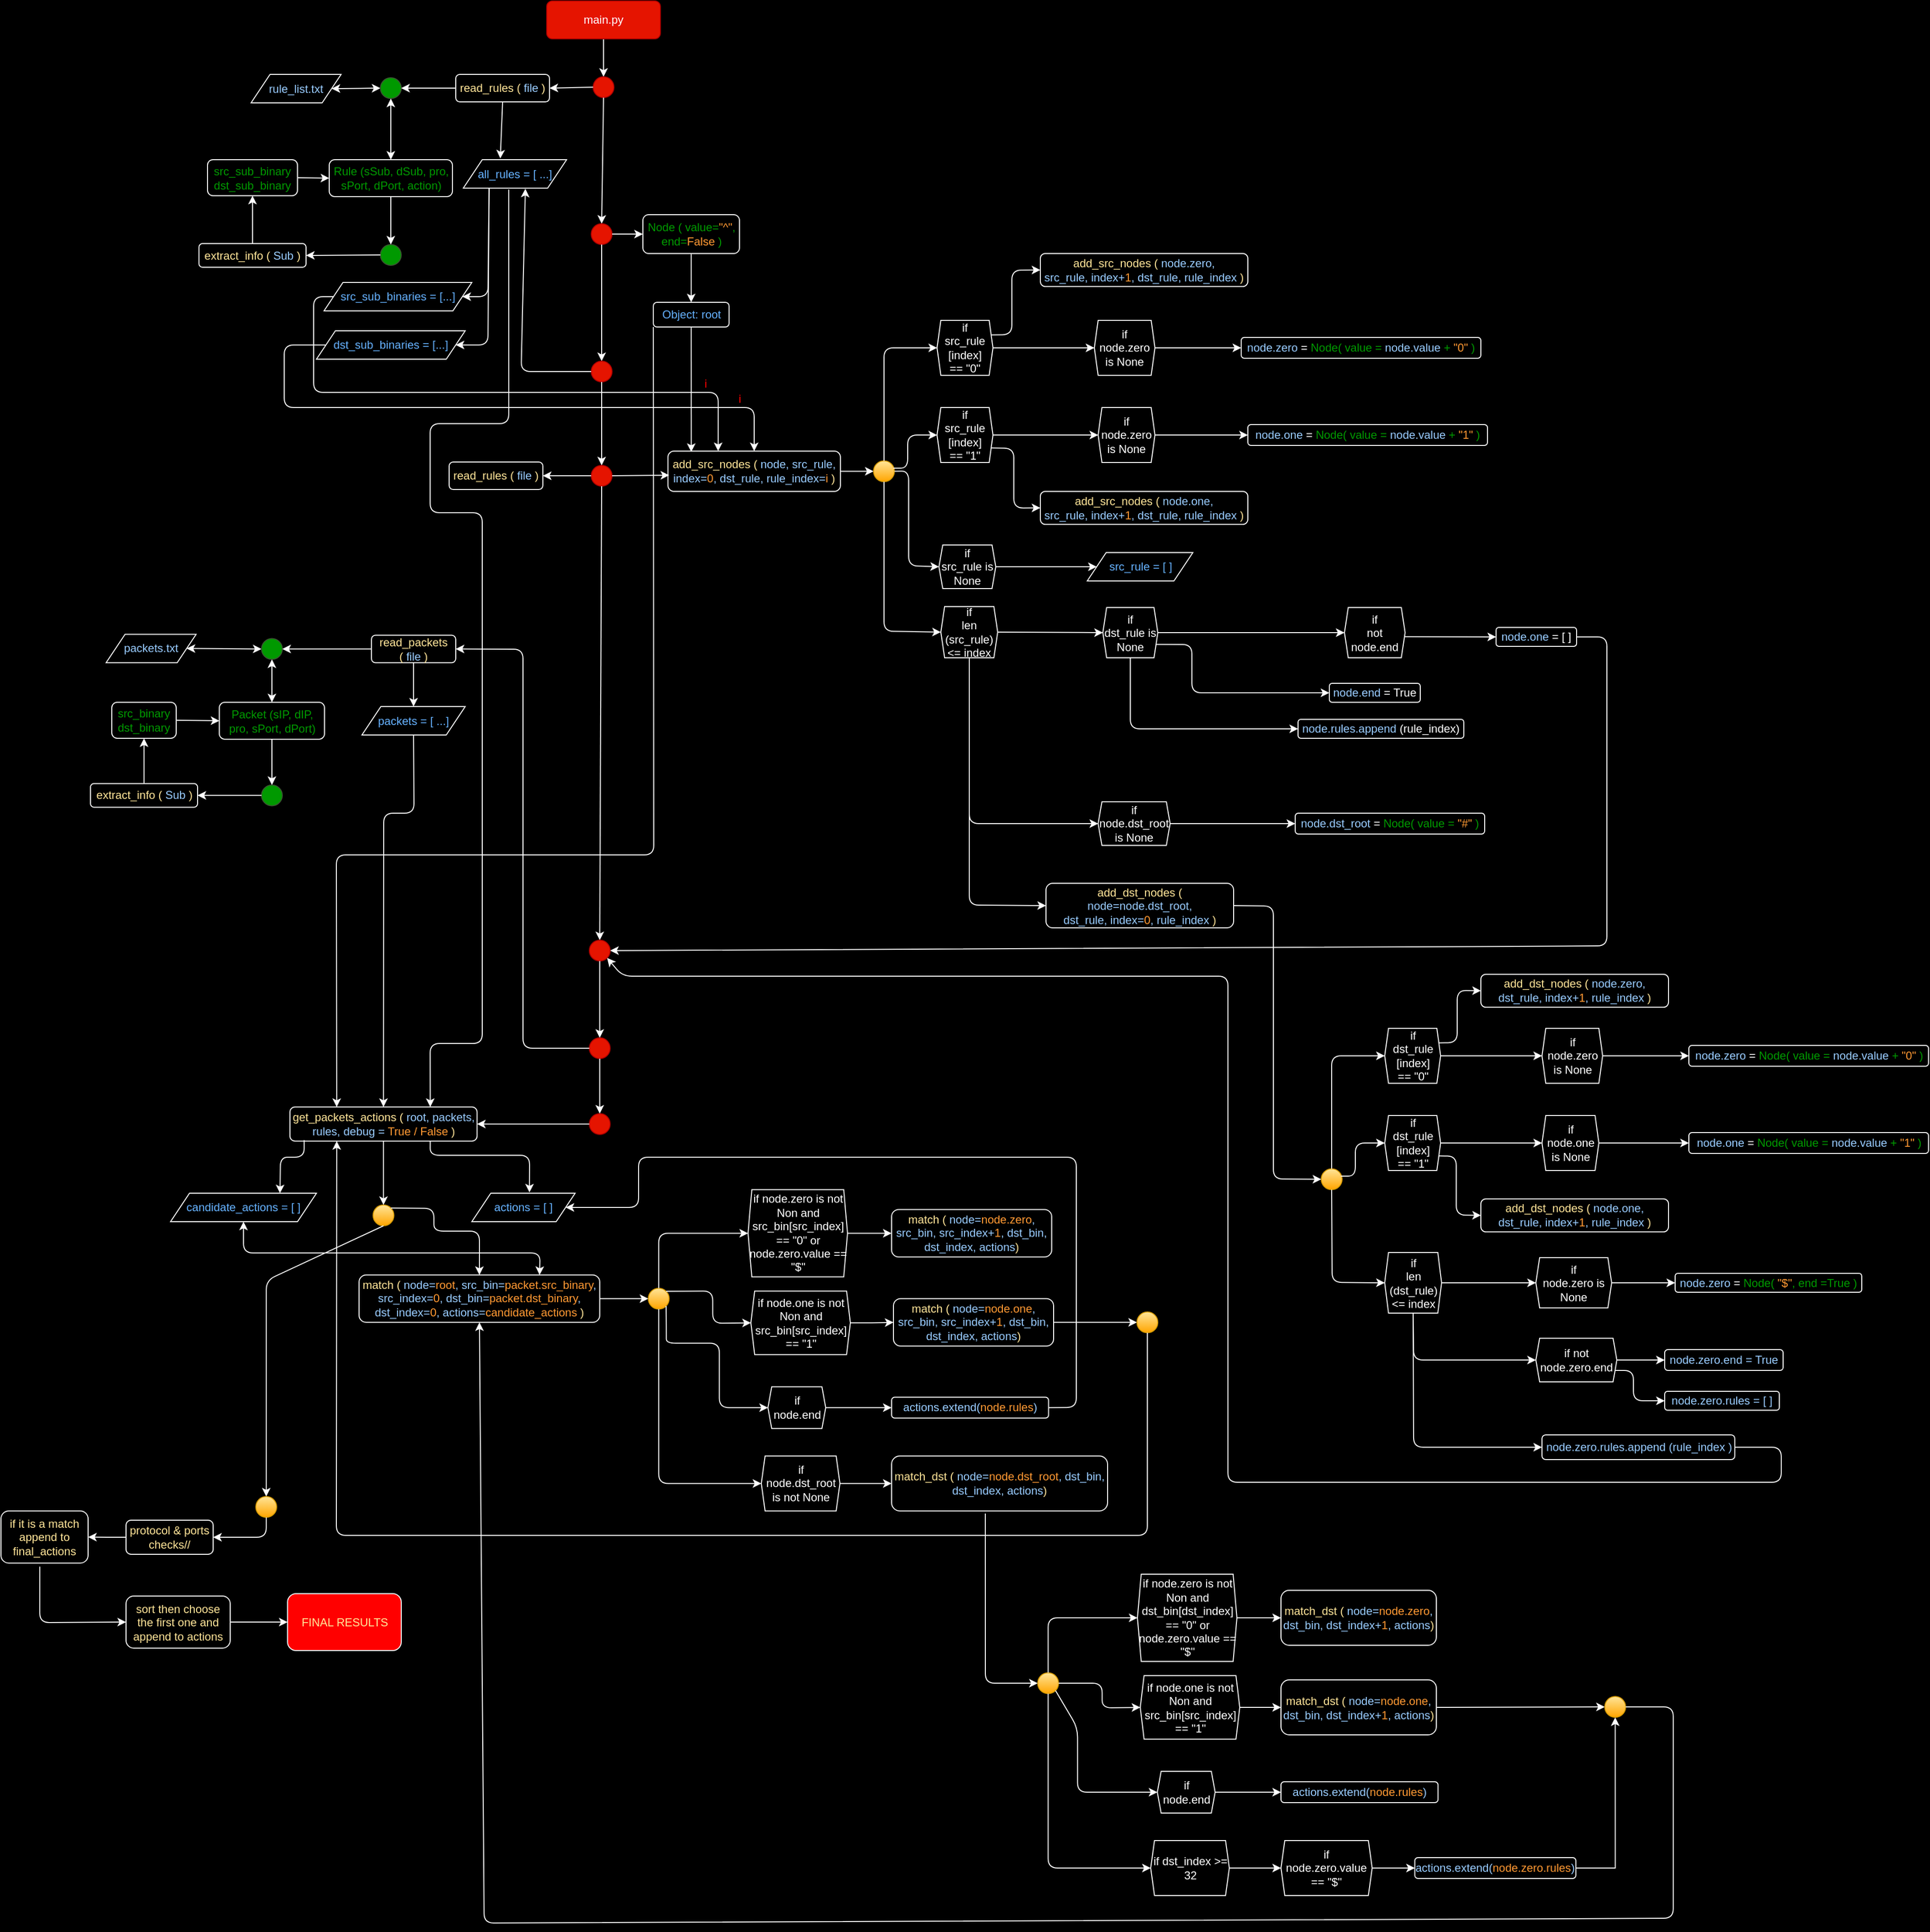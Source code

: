<mxfile version="13.6.2" type="device"><diagram id="C5RBs43oDa-KdzZeNtuy" name="Page-1"><mxGraphModel dx="2249" dy="822" grid="0" gridSize="10" guides="1" tooltips="1" connect="1" arrows="1" fold="1" page="1" pageScale="1" pageWidth="827" pageHeight="1169" background="#000000" math="0" shadow="0"><root><mxCell id="WIyWlLk6GJQsqaUBKTNV-0"/><mxCell id="WIyWlLk6GJQsqaUBKTNV-1" parent="WIyWlLk6GJQsqaUBKTNV-0"/><mxCell id="YHvYhDKDPns-8mzJInHp-5" value="" style="edgeStyle=orthogonalEdgeStyle;rounded=0;orthogonalLoop=1;jettySize=auto;html=1;strokeColor=#FFFFFF;entryX=0.5;entryY=0;entryDx=0;entryDy=0;" parent="WIyWlLk6GJQsqaUBKTNV-1" source="WIyWlLk6GJQsqaUBKTNV-3" target="YHvYhDKDPns-8mzJInHp-7" edge="1"><mxGeometry relative="1" as="geometry"><mxPoint x="397" y="166" as="targetPoint"/></mxGeometry></mxCell><mxCell id="WIyWlLk6GJQsqaUBKTNV-3" value="main.py" style="rounded=1;whiteSpace=wrap;html=1;fontSize=12;glass=0;strokeWidth=1;shadow=0;fillColor=#e51400;strokeColor=#B20000;fontColor=#ffffff;" parent="WIyWlLk6GJQsqaUBKTNV-1" vertex="1"><mxGeometry x="337" y="57" width="120" height="40" as="geometry"/></mxCell><mxCell id="YHvYhDKDPns-8mzJInHp-0" value="&lt;font color=&quot;#ffe599&quot;&gt;read_rules (&amp;nbsp;&lt;/font&gt;&lt;font color=&quot;#99ccff&quot;&gt;file&amp;nbsp;&lt;/font&gt;&lt;font color=&quot;#ffe599&quot;&gt;)&lt;/font&gt;" style="rounded=1;whiteSpace=wrap;html=1;fillColor=none;strokeColor=#FFFFFF;" parent="WIyWlLk6GJQsqaUBKTNV-1" vertex="1"><mxGeometry x="241" y="134.5" width="99" height="29" as="geometry"/></mxCell><mxCell id="YHvYhDKDPns-8mzJInHp-1" value="&lt;font color=&quot;#99ccff&quot;&gt;rule_list.txt&lt;/font&gt;" style="shape=parallelogram;perimeter=parallelogramPerimeter;whiteSpace=wrap;html=1;fixedSize=1;fillColor=none;strokeColor=#FFFFFF;" parent="WIyWlLk6GJQsqaUBKTNV-1" vertex="1"><mxGeometry x="25" y="134.5" width="95" height="30" as="geometry"/></mxCell><mxCell id="YHvYhDKDPns-8mzJInHp-6" value="" style="endArrow=classic;startArrow=classic;html=1;strokeColor=#FFFFFF;exitX=1;exitY=0.5;exitDx=0;exitDy=0;entryX=0;entryY=0.5;entryDx=0;entryDy=0;" parent="WIyWlLk6GJQsqaUBKTNV-1" source="YHvYhDKDPns-8mzJInHp-1" target="YHvYhDKDPns-8mzJInHp-11" edge="1"><mxGeometry width="50" height="50" relative="1" as="geometry"><mxPoint x="155.5" y="229" as="sourcePoint"/><mxPoint x="35.5" y="149" as="targetPoint"/></mxGeometry></mxCell><mxCell id="YHvYhDKDPns-8mzJInHp-7" value="" style="ellipse;whiteSpace=wrap;html=1;aspect=fixed;strokeColor=#B20000;fillColor=#e51400;fontColor=#ffffff;" parent="WIyWlLk6GJQsqaUBKTNV-1" vertex="1"><mxGeometry x="386" y="137" width="22" height="22" as="geometry"/></mxCell><mxCell id="YHvYhDKDPns-8mzJInHp-8" value="" style="endArrow=classic;html=1;strokeColor=#FFFFFF;exitX=0;exitY=0.5;exitDx=0;exitDy=0;entryX=1;entryY=0.5;entryDx=0;entryDy=0;" parent="WIyWlLk6GJQsqaUBKTNV-1" source="YHvYhDKDPns-8mzJInHp-7" target="YHvYhDKDPns-8mzJInHp-0" edge="1"><mxGeometry width="50" height="50" relative="1" as="geometry"><mxPoint x="340" y="247" as="sourcePoint"/><mxPoint x="390" y="197" as="targetPoint"/></mxGeometry></mxCell><mxCell id="YHvYhDKDPns-8mzJInHp-9" value="" style="endArrow=classic;html=1;strokeColor=#FFFFFF;exitX=0.5;exitY=1;exitDx=0;exitDy=0;entryX=0.5;entryY=0;entryDx=0;entryDy=0;" parent="WIyWlLk6GJQsqaUBKTNV-1" source="YHvYhDKDPns-8mzJInHp-7" target="YHvYhDKDPns-8mzJInHp-34" edge="1"><mxGeometry width="50" height="50" relative="1" as="geometry"><mxPoint x="333" y="230" as="sourcePoint"/><mxPoint x="397" y="206" as="targetPoint"/></mxGeometry></mxCell><mxCell id="YHvYhDKDPns-8mzJInHp-10" value="" style="endArrow=classic;html=1;strokeColor=#FFFFFF;exitX=0.5;exitY=1;exitDx=0;exitDy=0;entryX=0.358;entryY=-0.045;entryDx=0;entryDy=0;entryPerimeter=0;" parent="WIyWlLk6GJQsqaUBKTNV-1" source="YHvYhDKDPns-8mzJInHp-0" target="YHvYhDKDPns-8mzJInHp-57" edge="1"><mxGeometry width="50" height="50" relative="1" as="geometry"><mxPoint x="235" y="253" as="sourcePoint"/><mxPoint x="292" y="188" as="targetPoint"/></mxGeometry></mxCell><mxCell id="YHvYhDKDPns-8mzJInHp-11" value="" style="ellipse;whiteSpace=wrap;html=1;aspect=fixed;strokeColor=#3A5431;fontColor=#ffffff;fillColor=#009900;" parent="WIyWlLk6GJQsqaUBKTNV-1" vertex="1"><mxGeometry x="161.5" y="138" width="22" height="22" as="geometry"/></mxCell><mxCell id="YHvYhDKDPns-8mzJInHp-20" value="" style="endArrow=classic;html=1;strokeColor=#FFFFFF;entryX=1;entryY=0.5;entryDx=0;entryDy=0;exitX=0;exitY=0.5;exitDx=0;exitDy=0;" parent="WIyWlLk6GJQsqaUBKTNV-1" source="YHvYhDKDPns-8mzJInHp-0" target="YHvYhDKDPns-8mzJInHp-11" edge="1"><mxGeometry width="50" height="50" relative="1" as="geometry"><mxPoint x="133" y="149" as="sourcePoint"/><mxPoint x="98" y="194" as="targetPoint"/></mxGeometry></mxCell><mxCell id="YHvYhDKDPns-8mzJInHp-22" value="&lt;font color=&quot;#009900&quot;&gt;Rule (sSub, dSub, pro, sPort, dPort, action)&lt;/font&gt;" style="rounded=1;whiteSpace=wrap;html=1;fillColor=none;strokeColor=#FFFFFF;" parent="WIyWlLk6GJQsqaUBKTNV-1" vertex="1"><mxGeometry x="107.5" y="224.5" width="130" height="39" as="geometry"/></mxCell><mxCell id="YHvYhDKDPns-8mzJInHp-24" value="&lt;font color=&quot;#009900&quot;&gt;src_sub_binary&lt;br&gt;dst_sub_binary&lt;/font&gt;" style="rounded=1;whiteSpace=wrap;html=1;fillColor=none;strokeColor=#FFFFFF;" parent="WIyWlLk6GJQsqaUBKTNV-1" vertex="1"><mxGeometry x="-21" y="224.5" width="95" height="38" as="geometry"/></mxCell><mxCell id="YHvYhDKDPns-8mzJInHp-25" value="" style="ellipse;whiteSpace=wrap;html=1;aspect=fixed;strokeColor=#3A5431;fontColor=#ffffff;fillColor=#009900;" parent="WIyWlLk6GJQsqaUBKTNV-1" vertex="1"><mxGeometry x="161.5" y="314" width="22" height="22" as="geometry"/></mxCell><mxCell id="YHvYhDKDPns-8mzJInHp-26" value="" style="endArrow=classic;html=1;strokeColor=#FFFFFF;exitX=0.5;exitY=1;exitDx=0;exitDy=0;entryX=0.5;entryY=0;entryDx=0;entryDy=0;" parent="WIyWlLk6GJQsqaUBKTNV-1" source="YHvYhDKDPns-8mzJInHp-22" target="YHvYhDKDPns-8mzJInHp-25" edge="1"><mxGeometry width="50" height="50" relative="1" as="geometry"><mxPoint x="172.5" y="282" as="sourcePoint"/><mxPoint x="273.5" y="218" as="targetPoint"/></mxGeometry></mxCell><mxCell id="YHvYhDKDPns-8mzJInHp-27" value="&lt;font color=&quot;#ffe599&quot;&gt;extract_info (&amp;nbsp;&lt;/font&gt;&lt;font color=&quot;#99ccff&quot;&gt;Sub&amp;nbsp;&lt;/font&gt;&lt;font color=&quot;#ffe599&quot;&gt;)&lt;/font&gt;" style="rounded=1;whiteSpace=wrap;html=1;fillColor=none;strokeColor=#FFFFFF;" parent="WIyWlLk6GJQsqaUBKTNV-1" vertex="1"><mxGeometry x="-30" y="313" width="113" height="25" as="geometry"/></mxCell><mxCell id="YHvYhDKDPns-8mzJInHp-29" value="" style="endArrow=classic;html=1;strokeColor=#FFFFFF;entryX=1;entryY=0.5;entryDx=0;entryDy=0;exitX=0;exitY=0.5;exitDx=0;exitDy=0;" parent="WIyWlLk6GJQsqaUBKTNV-1" source="YHvYhDKDPns-8mzJInHp-25" target="YHvYhDKDPns-8mzJInHp-27" edge="1"><mxGeometry width="50" height="50" relative="1" as="geometry"><mxPoint x="223.5" y="268" as="sourcePoint"/><mxPoint x="273.5" y="218" as="targetPoint"/></mxGeometry></mxCell><mxCell id="YHvYhDKDPns-8mzJInHp-31" value="" style="endArrow=classic;html=1;strokeColor=#FFFFFF;exitX=0.5;exitY=0;exitDx=0;exitDy=0;entryX=0.5;entryY=1;entryDx=0;entryDy=0;" parent="WIyWlLk6GJQsqaUBKTNV-1" source="YHvYhDKDPns-8mzJInHp-27" target="YHvYhDKDPns-8mzJInHp-24" edge="1"><mxGeometry width="50" height="50" relative="1" as="geometry"><mxPoint x="133.5" y="280" as="sourcePoint"/><mxPoint x="183.5" y="230" as="targetPoint"/></mxGeometry></mxCell><mxCell id="YHvYhDKDPns-8mzJInHp-32" value="" style="endArrow=classic;html=1;strokeColor=#FFFFFF;exitX=1;exitY=0.5;exitDx=0;exitDy=0;entryX=0;entryY=0.5;entryDx=0;entryDy=0;" parent="WIyWlLk6GJQsqaUBKTNV-1" source="YHvYhDKDPns-8mzJInHp-24" target="YHvYhDKDPns-8mzJInHp-22" edge="1"><mxGeometry width="50" height="50" relative="1" as="geometry"><mxPoint x="118.5" y="280" as="sourcePoint"/><mxPoint x="168.5" y="230" as="targetPoint"/></mxGeometry></mxCell><mxCell id="YHvYhDKDPns-8mzJInHp-33" value="" style="endArrow=classic;startArrow=classic;html=1;strokeColor=#FFFFFF;entryX=0.5;entryY=1;entryDx=0;entryDy=0;exitX=0.5;exitY=0;exitDx=0;exitDy=0;" parent="WIyWlLk6GJQsqaUBKTNV-1" source="YHvYhDKDPns-8mzJInHp-22" target="YHvYhDKDPns-8mzJInHp-11" edge="1"><mxGeometry width="50" height="50" relative="1" as="geometry"><mxPoint x="198.5" y="276" as="sourcePoint"/><mxPoint x="248.5" y="226" as="targetPoint"/></mxGeometry></mxCell><mxCell id="YHvYhDKDPns-8mzJInHp-34" value="" style="ellipse;whiteSpace=wrap;html=1;aspect=fixed;strokeColor=#B20000;fillColor=#e51400;fontColor=#ffffff;" parent="WIyWlLk6GJQsqaUBKTNV-1" vertex="1"><mxGeometry x="384" y="292" width="22" height="22" as="geometry"/></mxCell><mxCell id="YHvYhDKDPns-8mzJInHp-35" value="&lt;font color=&quot;#009900&quot;&gt;Node ( value=&lt;/font&gt;&lt;font color=&quot;#ff9933&quot;&gt;&quot;^&quot;&lt;/font&gt;&lt;font color=&quot;#009900&quot;&gt;, end=&lt;/font&gt;&lt;font color=&quot;#ff9933&quot;&gt;False&amp;nbsp;&lt;/font&gt;&lt;font color=&quot;#009900&quot;&gt;)&lt;/font&gt;" style="rounded=1;whiteSpace=wrap;html=1;fillColor=none;strokeColor=#FFFFFF;" parent="WIyWlLk6GJQsqaUBKTNV-1" vertex="1"><mxGeometry x="438.5" y="282.5" width="102" height="41" as="geometry"/></mxCell><mxCell id="YHvYhDKDPns-8mzJInHp-36" value="" style="endArrow=classic;html=1;strokeColor=#FFFFFF;exitX=1;exitY=0.5;exitDx=0;exitDy=0;entryX=0;entryY=0.5;entryDx=0;entryDy=0;" parent="WIyWlLk6GJQsqaUBKTNV-1" source="YHvYhDKDPns-8mzJInHp-34" target="YHvYhDKDPns-8mzJInHp-35" edge="1"><mxGeometry width="50" height="50" relative="1" as="geometry"><mxPoint x="336" y="316" as="sourcePoint"/><mxPoint x="386" y="266" as="targetPoint"/></mxGeometry></mxCell><mxCell id="YHvYhDKDPns-8mzJInHp-40" value="" style="endArrow=classic;html=1;strokeColor=#FFFFFF;exitX=0.5;exitY=1;exitDx=0;exitDy=0;entryX=0.5;entryY=0;entryDx=0;entryDy=0;" parent="WIyWlLk6GJQsqaUBKTNV-1" source="YHvYhDKDPns-8mzJInHp-35" target="YHvYhDKDPns-8mzJInHp-41" edge="1"><mxGeometry width="50" height="50" relative="1" as="geometry"><mxPoint x="513.5" y="311" as="sourcePoint"/><mxPoint x="505" y="364.5" as="targetPoint"/></mxGeometry></mxCell><mxCell id="YHvYhDKDPns-8mzJInHp-41" value="&lt;font color=&quot;#66b2ff&quot;&gt;Object: root&lt;/font&gt;" style="rounded=1;whiteSpace=wrap;html=1;fillColor=none;strokeColor=#FFFFFF;" parent="WIyWlLk6GJQsqaUBKTNV-1" vertex="1"><mxGeometry x="449.5" y="375" width="80" height="26" as="geometry"/></mxCell><mxCell id="YHvYhDKDPns-8mzJInHp-42" value="" style="endArrow=classic;html=1;strokeColor=#FFFFFF;exitX=0.5;exitY=1;exitDx=0;exitDy=0;entryX=0.5;entryY=0;entryDx=0;entryDy=0;" parent="WIyWlLk6GJQsqaUBKTNV-1" source="YHvYhDKDPns-8mzJInHp-34" target="YHvYhDKDPns-8mzJInHp-44" edge="1"><mxGeometry width="50" height="50" relative="1" as="geometry"><mxPoint x="396.71" y="361" as="sourcePoint"/><mxPoint x="397" y="427" as="targetPoint"/></mxGeometry></mxCell><mxCell id="YHvYhDKDPns-8mzJInHp-44" value="" style="ellipse;whiteSpace=wrap;html=1;aspect=fixed;strokeColor=#B20000;fillColor=#e51400;fontColor=#ffffff;" parent="WIyWlLk6GJQsqaUBKTNV-1" vertex="1"><mxGeometry x="384" y="437" width="22" height="22" as="geometry"/></mxCell><mxCell id="YHvYhDKDPns-8mzJInHp-47" value="" style="endArrow=classic;html=1;strokeColor=#FFFFFF;exitX=0;exitY=0.5;exitDx=0;exitDy=0;entryX=0.601;entryY=1.021;entryDx=0;entryDy=0;entryPerimeter=0;" parent="WIyWlLk6GJQsqaUBKTNV-1" source="YHvYhDKDPns-8mzJInHp-44" target="YHvYhDKDPns-8mzJInHp-57" edge="1"><mxGeometry width="50" height="50" relative="1" as="geometry"><mxPoint x="254" y="355" as="sourcePoint"/><mxPoint x="313" y="308" as="targetPoint"/><Array as="points"><mxPoint x="310" y="448"/></Array></mxGeometry></mxCell><mxCell id="YHvYhDKDPns-8mzJInHp-48" value="" style="endArrow=classic;html=1;strokeColor=#FFFFFF;entryX=1;entryY=0.5;entryDx=0;entryDy=0;exitX=0.25;exitY=1;exitDx=0;exitDy=0;" parent="WIyWlLk6GJQsqaUBKTNV-1" source="YHvYhDKDPns-8mzJInHp-57" target="YHvYhDKDPns-8mzJInHp-58" edge="1"><mxGeometry width="50" height="50" relative="1" as="geometry"><mxPoint x="275" y="286" as="sourcePoint"/><mxPoint x="251" y="368.5" as="targetPoint"/><Array as="points"><mxPoint x="275" y="369"/></Array></mxGeometry></mxCell><mxCell id="YHvYhDKDPns-8mzJInHp-49" value="" style="endArrow=classic;html=1;strokeColor=#FFFFFF;entryX=1;entryY=0.5;entryDx=0;entryDy=0;exitX=0.25;exitY=1;exitDx=0;exitDy=0;" parent="WIyWlLk6GJQsqaUBKTNV-1" source="YHvYhDKDPns-8mzJInHp-57" target="YHvYhDKDPns-8mzJInHp-59" edge="1"><mxGeometry width="50" height="50" relative="1" as="geometry"><mxPoint x="275" y="368" as="sourcePoint"/><mxPoint x="251" y="419.5" as="targetPoint"/><Array as="points"><mxPoint x="275" y="420"/></Array></mxGeometry></mxCell><mxCell id="YHvYhDKDPns-8mzJInHp-50" value="" style="ellipse;whiteSpace=wrap;html=1;aspect=fixed;strokeColor=#B20000;fillColor=#e51400;fontColor=#ffffff;" parent="WIyWlLk6GJQsqaUBKTNV-1" vertex="1"><mxGeometry x="384" y="547" width="22" height="22" as="geometry"/></mxCell><mxCell id="YHvYhDKDPns-8mzJInHp-51" value="" style="endArrow=classic;html=1;strokeColor=#FFFFFF;exitX=0.5;exitY=1;exitDx=0;exitDy=0;entryX=0.5;entryY=0;entryDx=0;entryDy=0;" parent="WIyWlLk6GJQsqaUBKTNV-1" source="YHvYhDKDPns-8mzJInHp-44" target="YHvYhDKDPns-8mzJInHp-50" edge="1"><mxGeometry width="50" height="50" relative="1" as="geometry"><mxPoint x="459.0" y="459" as="sourcePoint"/><mxPoint x="457" y="553" as="targetPoint"/></mxGeometry></mxCell><mxCell id="YHvYhDKDPns-8mzJInHp-54" value="&lt;font color=&quot;#ffe599&quot;&gt;add_src_nodes (&amp;nbsp;&lt;/font&gt;&lt;font color=&quot;#99ccff&quot;&gt;node, src_rule, index=&lt;/font&gt;&lt;font color=&quot;#ff9933&quot;&gt;0&lt;/font&gt;&lt;font color=&quot;#99ccff&quot;&gt;, dst_rule, rule_index=&lt;/font&gt;&lt;font color=&quot;#ff9933&quot;&gt;i&amp;nbsp;&lt;/font&gt;&lt;font color=&quot;#ffe599&quot;&gt;)&lt;/font&gt;" style="rounded=1;whiteSpace=wrap;html=1;fillColor=none;strokeColor=#FFFFFF;" parent="WIyWlLk6GJQsqaUBKTNV-1" vertex="1"><mxGeometry x="465" y="532" width="182" height="42.5" as="geometry"/></mxCell><mxCell id="YHvYhDKDPns-8mzJInHp-55" value="" style="endArrow=classic;html=1;strokeColor=#FFFFFF;exitX=0;exitY=0.5;exitDx=0;exitDy=0;entryX=0.291;entryY=0;entryDx=0;entryDy=0;entryPerimeter=0;" parent="WIyWlLk6GJQsqaUBKTNV-1" source="YHvYhDKDPns-8mzJInHp-58" target="YHvYhDKDPns-8mzJInHp-54" edge="1"><mxGeometry width="50" height="50" relative="1" as="geometry"><mxPoint x="106" y="369" as="sourcePoint"/><mxPoint x="532" y="470" as="targetPoint"/><Array as="points"><mxPoint x="91" y="369"/><mxPoint x="91" y="470"/><mxPoint x="518" y="470"/></Array></mxGeometry></mxCell><mxCell id="YHvYhDKDPns-8mzJInHp-56" value="" style="endArrow=classic;html=1;strokeColor=#FFFFFF;exitX=1;exitY=0.5;exitDx=0;exitDy=0;entryX=0.007;entryY=0.598;entryDx=0;entryDy=0;entryPerimeter=0;" parent="WIyWlLk6GJQsqaUBKTNV-1" source="YHvYhDKDPns-8mzJInHp-50" target="YHvYhDKDPns-8mzJInHp-54" edge="1"><mxGeometry width="50" height="50" relative="1" as="geometry"><mxPoint x="278" y="524" as="sourcePoint"/><mxPoint x="419" y="593" as="targetPoint"/></mxGeometry></mxCell><mxCell id="YHvYhDKDPns-8mzJInHp-57" value="&lt;span style=&quot;color: rgb(102 , 178 , 255)&quot;&gt;all_rules = [ ...]&lt;/span&gt;" style="shape=parallelogram;perimeter=parallelogramPerimeter;whiteSpace=wrap;html=1;fixedSize=1;fillColor=none;strokeColor=#FFFFFF;" parent="WIyWlLk6GJQsqaUBKTNV-1" vertex="1"><mxGeometry x="249" y="224.5" width="109" height="30" as="geometry"/></mxCell><mxCell id="YHvYhDKDPns-8mzJInHp-58" value="&lt;span style=&quot;color: rgb(102 , 178 , 255)&quot;&gt;src_sub_binaries = [...]&lt;/span&gt;" style="shape=parallelogram;perimeter=parallelogramPerimeter;whiteSpace=wrap;html=1;fixedSize=1;fillColor=none;strokeColor=#FFFFFF;" parent="WIyWlLk6GJQsqaUBKTNV-1" vertex="1"><mxGeometry x="102" y="354" width="156" height="30" as="geometry"/></mxCell><mxCell id="YHvYhDKDPns-8mzJInHp-59" value="&lt;span style=&quot;color: rgb(102 , 178 , 255)&quot;&gt;dst_sub_binaries = [...]&lt;/span&gt;" style="shape=parallelogram;perimeter=parallelogramPerimeter;whiteSpace=wrap;html=1;fixedSize=1;fillColor=none;strokeColor=#FFFFFF;" parent="WIyWlLk6GJQsqaUBKTNV-1" vertex="1"><mxGeometry x="94" y="405" width="157" height="30" as="geometry"/></mxCell><mxCell id="YHvYhDKDPns-8mzJInHp-60" value="" style="endArrow=classic;html=1;strokeColor=#FFFFFF;exitX=0.5;exitY=1;exitDx=0;exitDy=0;entryX=0.135;entryY=0.02;entryDx=0;entryDy=0;entryPerimeter=0;" parent="WIyWlLk6GJQsqaUBKTNV-1" source="YHvYhDKDPns-8mzJInHp-41" target="YHvYhDKDPns-8mzJInHp-54" edge="1"><mxGeometry width="50" height="50" relative="1" as="geometry"><mxPoint x="476" y="518" as="sourcePoint"/><mxPoint x="531" y="527" as="targetPoint"/></mxGeometry></mxCell><mxCell id="YHvYhDKDPns-8mzJInHp-68" value="" style="endArrow=classic;html=1;strokeColor=#FFFFFF;exitX=0;exitY=0.5;exitDx=0;exitDy=0;entryX=0.5;entryY=0;entryDx=0;entryDy=0;" parent="WIyWlLk6GJQsqaUBKTNV-1" source="YHvYhDKDPns-8mzJInHp-59" target="YHvYhDKDPns-8mzJInHp-54" edge="1"><mxGeometry width="50" height="50" relative="1" as="geometry"><mxPoint x="110" y="516" as="sourcePoint"/><mxPoint x="588" y="486" as="targetPoint"/><Array as="points"><mxPoint x="60" y="420"/><mxPoint x="60" y="486"/><mxPoint x="556" y="486"/></Array></mxGeometry></mxCell><mxCell id="YHvYhDKDPns-8mzJInHp-73" value="&lt;font color=&quot;#ff0000&quot;&gt;i&lt;/font&gt;" style="text;html=1;strokeColor=none;fillColor=none;align=center;verticalAlign=middle;whiteSpace=wrap;rounded=0;" parent="WIyWlLk6GJQsqaUBKTNV-1" vertex="1"><mxGeometry x="532" y="468" width="17.5" height="18" as="geometry"/></mxCell><mxCell id="YHvYhDKDPns-8mzJInHp-74" value="&lt;font color=&quot;#ff0000&quot;&gt;i&lt;/font&gt;" style="text;html=1;strokeColor=none;fillColor=none;align=center;verticalAlign=middle;whiteSpace=wrap;rounded=0;" parent="WIyWlLk6GJQsqaUBKTNV-1" vertex="1"><mxGeometry x="496" y="452" width="17.5" height="18" as="geometry"/></mxCell><mxCell id="YHvYhDKDPns-8mzJInHp-75" value="" style="ellipse;whiteSpace=wrap;html=1;aspect=fixed;strokeColor=#d79b00;gradientColor=#ffa500;fillColor=#FFE599;" parent="WIyWlLk6GJQsqaUBKTNV-1" vertex="1"><mxGeometry x="682" y="542.25" width="22" height="22" as="geometry"/></mxCell><mxCell id="YHvYhDKDPns-8mzJInHp-76" value="" style="endArrow=classic;html=1;strokeColor=#FFFFFF;exitX=1;exitY=0.5;exitDx=0;exitDy=0;entryX=0;entryY=0.5;entryDx=0;entryDy=0;" parent="WIyWlLk6GJQsqaUBKTNV-1" source="YHvYhDKDPns-8mzJInHp-54" target="YHvYhDKDPns-8mzJInHp-75" edge="1"><mxGeometry width="50" height="50" relative="1" as="geometry"><mxPoint x="679" y="449" as="sourcePoint"/><mxPoint x="729" y="399" as="targetPoint"/></mxGeometry></mxCell><mxCell id="YHvYhDKDPns-8mzJInHp-79" value="&lt;font color=&quot;#ffffff&quot;&gt;if&lt;br&gt;src_rule [index]&lt;br&gt;== &quot;0&quot;&lt;/font&gt;" style="shape=hexagon;perimeter=hexagonPerimeter2;whiteSpace=wrap;html=1;fixedSize=1;strokeColor=#FFFFFF;fillColor=none;size=4.0;" parent="WIyWlLk6GJQsqaUBKTNV-1" vertex="1"><mxGeometry x="749" y="394" width="59" height="58" as="geometry"/></mxCell><mxCell id="YHvYhDKDPns-8mzJInHp-80" value="&lt;font color=&quot;#ffffff&quot;&gt;if&lt;br&gt;node.zero is None&lt;/font&gt;" style="shape=hexagon;perimeter=hexagonPerimeter2;whiteSpace=wrap;html=1;fixedSize=1;strokeColor=#FFFFFF;fillColor=none;size=4.0;" parent="WIyWlLk6GJQsqaUBKTNV-1" vertex="1"><mxGeometry x="915" y="394" width="64" height="58" as="geometry"/></mxCell><mxCell id="YHvYhDKDPns-8mzJInHp-81" value="&lt;font color=&quot;#99ccff&quot;&gt;node.zero &lt;/font&gt;&lt;font color=&quot;#ffffff&quot;&gt;=&lt;/font&gt;&lt;font color=&quot;#99ccff&quot;&gt;&amp;nbsp;&lt;/font&gt;&lt;font color=&quot;#009900&quot;&gt;Node( value = &lt;/font&gt;&lt;font color=&quot;#99ccff&quot;&gt;node.value&lt;/font&gt;&lt;font color=&quot;#009900&quot;&gt; + &lt;/font&gt;&lt;font color=&quot;#ff9933&quot;&gt;&quot;0&quot;&amp;nbsp;&lt;/font&gt;&lt;font color=&quot;#009900&quot;&gt;)&lt;/font&gt;" style="rounded=1;whiteSpace=wrap;html=1;fillColor=none;strokeColor=#FFFFFF;" parent="WIyWlLk6GJQsqaUBKTNV-1" vertex="1"><mxGeometry x="1070" y="412" width="253" height="22" as="geometry"/></mxCell><mxCell id="YHvYhDKDPns-8mzJInHp-82" value="" style="endArrow=classic;html=1;strokeColor=#FFFFFF;exitX=0.5;exitY=0;exitDx=0;exitDy=0;entryX=0;entryY=0.5;entryDx=0;entryDy=0;" parent="WIyWlLk6GJQsqaUBKTNV-1" source="YHvYhDKDPns-8mzJInHp-75" target="YHvYhDKDPns-8mzJInHp-79" edge="1"><mxGeometry width="50" height="50" relative="1" as="geometry"><mxPoint x="692" y="565" as="sourcePoint"/><mxPoint x="693" y="425" as="targetPoint"/><Array as="points"><mxPoint x="693" y="423"/></Array></mxGeometry></mxCell><mxCell id="YHvYhDKDPns-8mzJInHp-83" value="" style="endArrow=classic;html=1;strokeColor=#FFFFFF;exitX=1;exitY=0.5;exitDx=0;exitDy=0;entryX=0;entryY=0.5;entryDx=0;entryDy=0;" parent="WIyWlLk6GJQsqaUBKTNV-1" source="YHvYhDKDPns-8mzJInHp-79" target="YHvYhDKDPns-8mzJInHp-80" edge="1"><mxGeometry width="50" height="50" relative="1" as="geometry"><mxPoint x="861" y="423" as="sourcePoint"/><mxPoint x="953" y="486" as="targetPoint"/></mxGeometry></mxCell><mxCell id="YHvYhDKDPns-8mzJInHp-84" value="" style="endArrow=classic;html=1;strokeColor=#FFFFFF;entryX=0;entryY=0.5;entryDx=0;entryDy=0;exitX=1;exitY=0.5;exitDx=0;exitDy=0;" parent="WIyWlLk6GJQsqaUBKTNV-1" source="YHvYhDKDPns-8mzJInHp-80" target="YHvYhDKDPns-8mzJInHp-81" edge="1"><mxGeometry width="50" height="50" relative="1" as="geometry"><mxPoint x="869" y="544" as="sourcePoint"/><mxPoint x="919" y="494" as="targetPoint"/></mxGeometry></mxCell><mxCell id="YHvYhDKDPns-8mzJInHp-89" value="&lt;font color=&quot;#ffe599&quot;&gt;add_src_nodes (&amp;nbsp;&lt;/font&gt;&lt;font color=&quot;#99ccff&quot;&gt;node.zero, src_rule,&amp;nbsp;&lt;/font&gt;&lt;font color=&quot;#99ccff&quot;&gt;index+&lt;/font&gt;&lt;font color=&quot;#ff9933&quot;&gt;1&lt;/font&gt;&lt;font color=&quot;#99ccff&quot;&gt;, dst_rule,&amp;nbsp;&lt;/font&gt;&lt;span style=&quot;color: rgb(153 , 204 , 255)&quot;&gt;rule_index&lt;/span&gt;&lt;font color=&quot;#ff9933&quot;&gt;&amp;nbsp;&lt;/font&gt;&lt;font color=&quot;#ffe599&quot;&gt;)&lt;/font&gt;" style="rounded=1;whiteSpace=wrap;html=1;fillColor=none;strokeColor=#FFFFFF;" parent="WIyWlLk6GJQsqaUBKTNV-1" vertex="1"><mxGeometry x="858" y="323.5" width="219" height="34.75" as="geometry"/></mxCell><mxCell id="YHvYhDKDPns-8mzJInHp-90" value="" style="endArrow=classic;html=1;strokeColor=#FFFFFF;entryX=0;entryY=0.5;entryDx=0;entryDy=0;exitX=1;exitY=0.25;exitDx=0;exitDy=0;" parent="WIyWlLk6GJQsqaUBKTNV-1" source="YHvYhDKDPns-8mzJInHp-79" target="YHvYhDKDPns-8mzJInHp-89" edge="1"><mxGeometry width="50" height="50" relative="1" as="geometry"><mxPoint x="813" y="374" as="sourcePoint"/><mxPoint x="664" y="362" as="targetPoint"/><Array as="points"><mxPoint x="828" y="409"/><mxPoint x="828" y="341"/></Array></mxGeometry></mxCell><mxCell id="YHvYhDKDPns-8mzJInHp-93" value="&lt;font color=&quot;#ffffff&quot;&gt;if&lt;br&gt;src_rule [index]&lt;br&gt;== &quot;1&quot;&lt;/font&gt;" style="shape=hexagon;perimeter=hexagonPerimeter2;whiteSpace=wrap;html=1;fixedSize=1;strokeColor=#FFFFFF;fillColor=none;size=4.0;" parent="WIyWlLk6GJQsqaUBKTNV-1" vertex="1"><mxGeometry x="749" y="486" width="59" height="58" as="geometry"/></mxCell><mxCell id="YHvYhDKDPns-8mzJInHp-94" value="&lt;font color=&quot;#ffffff&quot;&gt;if&lt;br&gt;node.zero is None&lt;/font&gt;" style="shape=hexagon;perimeter=hexagonPerimeter2;whiteSpace=wrap;html=1;fixedSize=1;strokeColor=#FFFFFF;fillColor=none;size=4.0;" parent="WIyWlLk6GJQsqaUBKTNV-1" vertex="1"><mxGeometry x="919" y="486" width="60" height="58" as="geometry"/></mxCell><mxCell id="YHvYhDKDPns-8mzJInHp-95" value="&lt;font color=&quot;#99ccff&quot;&gt;node.one&amp;nbsp;&lt;/font&gt;&lt;font color=&quot;#ffffff&quot;&gt;=&lt;/font&gt;&lt;font color=&quot;#99ccff&quot;&gt;&amp;nbsp;&lt;/font&gt;&lt;font color=&quot;#009900&quot;&gt;Node( value = &lt;/font&gt;&lt;font color=&quot;#99ccff&quot;&gt;node.value&lt;/font&gt;&lt;font color=&quot;#009900&quot;&gt; + &lt;/font&gt;&lt;font color=&quot;#ff9933&quot;&gt;&quot;1&quot;&amp;nbsp;&lt;/font&gt;&lt;font color=&quot;#009900&quot;&gt;)&lt;/font&gt;" style="rounded=1;whiteSpace=wrap;html=1;fillColor=none;strokeColor=#FFFFFF;" parent="WIyWlLk6GJQsqaUBKTNV-1" vertex="1"><mxGeometry x="1077" y="504" width="253" height="22" as="geometry"/></mxCell><mxCell id="YHvYhDKDPns-8mzJInHp-96" value="" style="endArrow=classic;html=1;strokeColor=#FFFFFF;exitX=1;exitY=0.5;exitDx=0;exitDy=0;entryX=0;entryY=0.5;entryDx=0;entryDy=0;" parent="WIyWlLk6GJQsqaUBKTNV-1" source="YHvYhDKDPns-8mzJInHp-93" target="YHvYhDKDPns-8mzJInHp-94" edge="1"><mxGeometry width="50" height="50" relative="1" as="geometry"><mxPoint x="861" y="515" as="sourcePoint"/><mxPoint x="953" y="578" as="targetPoint"/></mxGeometry></mxCell><mxCell id="YHvYhDKDPns-8mzJInHp-97" value="" style="endArrow=classic;html=1;strokeColor=#FFFFFF;entryX=0;entryY=0.5;entryDx=0;entryDy=0;exitX=1;exitY=0.5;exitDx=0;exitDy=0;" parent="WIyWlLk6GJQsqaUBKTNV-1" source="YHvYhDKDPns-8mzJInHp-94" target="YHvYhDKDPns-8mzJInHp-95" edge="1"><mxGeometry width="50" height="50" relative="1" as="geometry"><mxPoint x="869" y="636" as="sourcePoint"/><mxPoint x="919" y="586" as="targetPoint"/></mxGeometry></mxCell><mxCell id="YHvYhDKDPns-8mzJInHp-98" value="" style="endArrow=classic;html=1;strokeColor=#FFFFFF;exitX=0.948;exitY=0.352;exitDx=0;exitDy=0;exitPerimeter=0;entryX=0;entryY=0.5;entryDx=0;entryDy=0;" parent="WIyWlLk6GJQsqaUBKTNV-1" source="YHvYhDKDPns-8mzJInHp-75" target="YHvYhDKDPns-8mzJInHp-93" edge="1"><mxGeometry width="50" height="50" relative="1" as="geometry"><mxPoint x="863" y="549" as="sourcePoint"/><mxPoint x="913" y="499" as="targetPoint"/><Array as="points"><mxPoint x="718" y="550"/><mxPoint x="718" y="515"/></Array></mxGeometry></mxCell><mxCell id="YHvYhDKDPns-8mzJInHp-99" value="&lt;font color=&quot;#ffe599&quot;&gt;add_src_nodes (&amp;nbsp;&lt;/font&gt;&lt;font color=&quot;#99ccff&quot;&gt;node.one, src_rule,&amp;nbsp;&lt;/font&gt;&lt;font color=&quot;#99ccff&quot;&gt;index+&lt;/font&gt;&lt;font color=&quot;#ff9933&quot;&gt;1&lt;/font&gt;&lt;font color=&quot;#99ccff&quot;&gt;, dst_rule,&amp;nbsp;&lt;/font&gt;&lt;span style=&quot;color: rgb(153 , 204 , 255)&quot;&gt;rule_index&lt;/span&gt;&lt;font color=&quot;#ff9933&quot;&gt;&amp;nbsp;&lt;/font&gt;&lt;font color=&quot;#ffe599&quot;&gt;)&lt;/font&gt;" style="rounded=1;whiteSpace=wrap;html=1;fillColor=none;strokeColor=#FFFFFF;" parent="WIyWlLk6GJQsqaUBKTNV-1" vertex="1"><mxGeometry x="858" y="574.5" width="219" height="34.75" as="geometry"/></mxCell><mxCell id="YHvYhDKDPns-8mzJInHp-100" value="" style="endArrow=classic;html=1;strokeColor=#FFFFFF;entryX=0;entryY=0.5;entryDx=0;entryDy=0;exitX=1;exitY=0.75;exitDx=0;exitDy=0;" parent="WIyWlLk6GJQsqaUBKTNV-1" source="YHvYhDKDPns-8mzJInHp-93" target="YHvYhDKDPns-8mzJInHp-99" edge="1"><mxGeometry width="50" height="50" relative="1" as="geometry"><mxPoint x="737" y="638" as="sourcePoint"/><mxPoint x="787" y="588" as="targetPoint"/><Array as="points"><mxPoint x="830" y="529"/><mxPoint x="830" y="592"/></Array></mxGeometry></mxCell><mxCell id="YHvYhDKDPns-8mzJInHp-101" value="&lt;font color=&quot;#ffffff&quot;&gt;if&lt;br&gt;src_rule is None&lt;/font&gt;" style="shape=hexagon;perimeter=hexagonPerimeter2;whiteSpace=wrap;html=1;fixedSize=1;strokeColor=#FFFFFF;fillColor=none;size=4.0;" parent="WIyWlLk6GJQsqaUBKTNV-1" vertex="1"><mxGeometry x="751" y="631" width="60" height="46" as="geometry"/></mxCell><mxCell id="YHvYhDKDPns-8mzJInHp-102" value="" style="endArrow=classic;html=1;strokeColor=#FFFFFF;exitX=1;exitY=0.5;exitDx=0;exitDy=0;entryX=0;entryY=0.5;entryDx=0;entryDy=0;" parent="WIyWlLk6GJQsqaUBKTNV-1" source="YHvYhDKDPns-8mzJInHp-75" target="YHvYhDKDPns-8mzJInHp-101" edge="1"><mxGeometry width="50" height="50" relative="1" as="geometry"><mxPoint x="807" y="578" as="sourcePoint"/><mxPoint x="704" y="655" as="targetPoint"/><Array as="points"><mxPoint x="719" y="553"/><mxPoint x="719" y="653"/></Array></mxGeometry></mxCell><mxCell id="YHvYhDKDPns-8mzJInHp-103" value="&lt;span style=&quot;color: rgb(102 , 178 , 255)&quot;&gt;src_rule = [ ]&lt;/span&gt;" style="shape=parallelogram;perimeter=parallelogramPerimeter;whiteSpace=wrap;html=1;fixedSize=1;fillColor=none;strokeColor=#FFFFFF;" parent="WIyWlLk6GJQsqaUBKTNV-1" vertex="1"><mxGeometry x="907.5" y="639" width="111.5" height="30" as="geometry"/></mxCell><mxCell id="YHvYhDKDPns-8mzJInHp-104" value="" style="endArrow=classic;html=1;strokeColor=#FFFFFF;exitX=1;exitY=0.5;exitDx=0;exitDy=0;entryX=0;entryY=0.5;entryDx=0;entryDy=0;" parent="WIyWlLk6GJQsqaUBKTNV-1" source="YHvYhDKDPns-8mzJInHp-101" target="YHvYhDKDPns-8mzJInHp-103" edge="1"><mxGeometry width="50" height="50" relative="1" as="geometry"><mxPoint x="864" y="654" as="sourcePoint"/><mxPoint x="857" y="602" as="targetPoint"/></mxGeometry></mxCell><mxCell id="YHvYhDKDPns-8mzJInHp-105" value="&lt;font color=&quot;#ffffff&quot;&gt;if&lt;br&gt;len (src_rule) &amp;lt;= index&lt;br&gt;&lt;/font&gt;" style="shape=hexagon;perimeter=hexagonPerimeter2;whiteSpace=wrap;html=1;fixedSize=1;strokeColor=#FFFFFF;fillColor=none;size=4.0;" parent="WIyWlLk6GJQsqaUBKTNV-1" vertex="1"><mxGeometry x="753" y="696" width="60" height="54" as="geometry"/></mxCell><mxCell id="YHvYhDKDPns-8mzJInHp-107" value="" style="endArrow=classic;html=1;strokeColor=#FFFFFF;exitX=1;exitY=0.5;exitDx=0;exitDy=0;entryX=0;entryY=0.5;entryDx=0;entryDy=0;" parent="WIyWlLk6GJQsqaUBKTNV-1" source="YHvYhDKDPns-8mzJInHp-105" target="YHvYhDKDPns-8mzJInHp-111" edge="1"><mxGeometry width="50" height="50" relative="1" as="geometry"><mxPoint x="866" y="723.0" as="sourcePoint"/><mxPoint x="899" y="722" as="targetPoint"/></mxGeometry></mxCell><mxCell id="YHvYhDKDPns-8mzJInHp-108" value="" style="endArrow=classic;html=1;strokeColor=#FFFFFF;exitX=0.5;exitY=1;exitDx=0;exitDy=0;entryX=0;entryY=0.5;entryDx=0;entryDy=0;" parent="WIyWlLk6GJQsqaUBKTNV-1" source="YHvYhDKDPns-8mzJInHp-75" target="YHvYhDKDPns-8mzJInHp-105" edge="1"><mxGeometry width="50" height="50" relative="1" as="geometry"><mxPoint x="949" y="636" as="sourcePoint"/><mxPoint x="999" y="586" as="targetPoint"/><Array as="points"><mxPoint x="693" y="722"/></Array></mxGeometry></mxCell><mxCell id="YHvYhDKDPns-8mzJInHp-111" value="&lt;font color=&quot;#ffffff&quot;&gt;if&lt;br&gt;dst_rule is None&lt;/font&gt;" style="shape=hexagon;perimeter=hexagonPerimeter2;whiteSpace=wrap;html=1;fixedSize=1;strokeColor=#FFFFFF;fillColor=none;size=4.0;" parent="WIyWlLk6GJQsqaUBKTNV-1" vertex="1"><mxGeometry x="924" y="697" width="58" height="53" as="geometry"/></mxCell><mxCell id="YHvYhDKDPns-8mzJInHp-112" value="&lt;font color=&quot;#ffffff&quot;&gt;if&lt;br&gt;not node.end&lt;/font&gt;" style="shape=hexagon;perimeter=hexagonPerimeter2;whiteSpace=wrap;html=1;fixedSize=1;strokeColor=#FFFFFF;fillColor=none;size=4.0;" parent="WIyWlLk6GJQsqaUBKTNV-1" vertex="1"><mxGeometry x="1179" y="697" width="64" height="53" as="geometry"/></mxCell><mxCell id="YHvYhDKDPns-8mzJInHp-114" value="" style="endArrow=classic;html=1;strokeColor=#FFFFFF;exitX=1;exitY=0.5;exitDx=0;exitDy=0;entryX=0;entryY=0.5;entryDx=0;entryDy=0;" parent="WIyWlLk6GJQsqaUBKTNV-1" source="YHvYhDKDPns-8mzJInHp-111" target="YHvYhDKDPns-8mzJInHp-112" edge="1"><mxGeometry width="50" height="50" relative="1" as="geometry"><mxPoint x="876" y="733" as="sourcePoint"/><mxPoint x="910" y="733.5" as="targetPoint"/></mxGeometry></mxCell><mxCell id="YHvYhDKDPns-8mzJInHp-116" value="&lt;font color=&quot;#99ccff&quot;&gt;node.one &lt;/font&gt;&lt;font color=&quot;#ffffff&quot;&gt;= [ ]&lt;/font&gt;" style="rounded=1;whiteSpace=wrap;html=1;fillColor=none;strokeColor=#FFFFFF;" parent="WIyWlLk6GJQsqaUBKTNV-1" vertex="1"><mxGeometry x="1339" y="718" width="85" height="20" as="geometry"/></mxCell><mxCell id="YHvYhDKDPns-8mzJInHp-117" value="" style="endArrow=classic;html=1;strokeColor=#FFFFFF;exitX=0.989;exitY=0.58;exitDx=0;exitDy=0;exitPerimeter=0;entryX=0;entryY=0.5;entryDx=0;entryDy=0;" parent="WIyWlLk6GJQsqaUBKTNV-1" source="YHvYhDKDPns-8mzJInHp-112" target="YHvYhDKDPns-8mzJInHp-116" edge="1"><mxGeometry width="50" height="50" relative="1" as="geometry"><mxPoint x="1161" y="643" as="sourcePoint"/><mxPoint x="1211" y="593" as="targetPoint"/></mxGeometry></mxCell><mxCell id="YHvYhDKDPns-8mzJInHp-118" value="&lt;font color=&quot;#99ccff&quot;&gt;node.end&amp;nbsp;&lt;/font&gt;&lt;font color=&quot;#ffffff&quot;&gt;= True&lt;/font&gt;" style="rounded=1;whiteSpace=wrap;html=1;fillColor=none;strokeColor=#FFFFFF;" parent="WIyWlLk6GJQsqaUBKTNV-1" vertex="1"><mxGeometry x="1163" y="777" width="96" height="20" as="geometry"/></mxCell><mxCell id="YHvYhDKDPns-8mzJInHp-119" value="&lt;font color=&quot;#99ccff&quot;&gt;node.rules.append &lt;/font&gt;&lt;font color=&quot;#ffffff&quot;&gt;(rule_index)&lt;/font&gt;" style="rounded=1;whiteSpace=wrap;html=1;fillColor=none;strokeColor=#FFFFFF;" parent="WIyWlLk6GJQsqaUBKTNV-1" vertex="1"><mxGeometry x="1130" y="815" width="175" height="20" as="geometry"/></mxCell><mxCell id="YHvYhDKDPns-8mzJInHp-120" value="" style="endArrow=classic;html=1;strokeColor=#FFFFFF;exitX=1;exitY=0.75;exitDx=0;exitDy=0;entryX=0;entryY=0.5;entryDx=0;entryDy=0;" parent="WIyWlLk6GJQsqaUBKTNV-1" source="YHvYhDKDPns-8mzJInHp-111" target="YHvYhDKDPns-8mzJInHp-118" edge="1"><mxGeometry width="50" height="50" relative="1" as="geometry"><mxPoint x="981" y="790" as="sourcePoint"/><mxPoint x="1031" y="740" as="targetPoint"/><Array as="points"><mxPoint x="1018" y="736"/><mxPoint x="1018" y="787"/></Array></mxGeometry></mxCell><mxCell id="YHvYhDKDPns-8mzJInHp-121" value="" style="endArrow=classic;html=1;strokeColor=#FFFFFF;exitX=0.5;exitY=1;exitDx=0;exitDy=0;entryX=0;entryY=0.5;entryDx=0;entryDy=0;" parent="WIyWlLk6GJQsqaUBKTNV-1" source="YHvYhDKDPns-8mzJInHp-111" target="YHvYhDKDPns-8mzJInHp-119" edge="1"><mxGeometry width="50" height="50" relative="1" as="geometry"><mxPoint x="1018" y="832" as="sourcePoint"/><mxPoint x="1068" y="782" as="targetPoint"/><Array as="points"><mxPoint x="953" y="825"/></Array></mxGeometry></mxCell><mxCell id="YHvYhDKDPns-8mzJInHp-123" value="&lt;font color=&quot;#ffffff&quot;&gt;if node.dst_root is None&lt;/font&gt;" style="shape=hexagon;perimeter=hexagonPerimeter2;whiteSpace=wrap;html=1;fixedSize=1;strokeColor=#FFFFFF;fillColor=none;size=4.0;" parent="WIyWlLk6GJQsqaUBKTNV-1" vertex="1"><mxGeometry x="919" y="902" width="76" height="46" as="geometry"/></mxCell><mxCell id="YHvYhDKDPns-8mzJInHp-124" value="&lt;font color=&quot;#99ccff&quot;&gt;node.dst_root&amp;nbsp;&lt;/font&gt;&lt;font color=&quot;#ffffff&quot;&gt;=&lt;/font&gt;&lt;font color=&quot;#99ccff&quot;&gt;&amp;nbsp;&lt;/font&gt;&lt;font color=&quot;#009900&quot;&gt;Node( value = &lt;/font&gt;&lt;font color=&quot;#ff9933&quot;&gt;&quot;#&quot;&amp;nbsp;&lt;/font&gt;&lt;font color=&quot;#009900&quot;&gt;)&lt;/font&gt;" style="rounded=1;whiteSpace=wrap;html=1;fillColor=none;strokeColor=#FFFFFF;" parent="WIyWlLk6GJQsqaUBKTNV-1" vertex="1"><mxGeometry x="1127" y="914" width="200" height="22" as="geometry"/></mxCell><mxCell id="YHvYhDKDPns-8mzJInHp-125" value="" style="endArrow=classic;html=1;strokeColor=#FFFFFF;exitX=1;exitY=0.5;exitDx=0;exitDy=0;entryX=0;entryY=0.5;entryDx=0;entryDy=0;" parent="WIyWlLk6GJQsqaUBKTNV-1" source="YHvYhDKDPns-8mzJInHp-123" target="YHvYhDKDPns-8mzJInHp-124" edge="1"><mxGeometry width="50" height="50" relative="1" as="geometry"><mxPoint x="1047" y="828" as="sourcePoint"/><mxPoint x="1097" y="778" as="targetPoint"/></mxGeometry></mxCell><mxCell id="YHvYhDKDPns-8mzJInHp-126" value="" style="endArrow=classic;html=1;strokeColor=#FFFFFF;exitX=0.5;exitY=1;exitDx=0;exitDy=0;entryX=0;entryY=0.5;entryDx=0;entryDy=0;" parent="WIyWlLk6GJQsqaUBKTNV-1" source="YHvYhDKDPns-8mzJInHp-105" target="YHvYhDKDPns-8mzJInHp-123" edge="1"><mxGeometry width="50" height="50" relative="1" as="geometry"><mxPoint x="994" y="828" as="sourcePoint"/><mxPoint x="1044" y="778" as="targetPoint"/><Array as="points"><mxPoint x="783" y="925"/></Array></mxGeometry></mxCell><mxCell id="YHvYhDKDPns-8mzJInHp-127" value="&lt;font color=&quot;#ffe599&quot;&gt;add_dst_nodes ( &lt;/font&gt;&lt;font color=&quot;#99ccff&quot;&gt;node=node.dst_root, dst_rule,&amp;nbsp;&lt;/font&gt;&lt;font color=&quot;#99ccff&quot;&gt;index=&lt;/font&gt;&lt;font color=&quot;#ff9933&quot;&gt;0&lt;/font&gt;&lt;font color=&quot;#99ccff&quot;&gt;,&amp;nbsp;&lt;/font&gt;&lt;span style=&quot;color: rgb(153 , 204 , 255)&quot;&gt;rule_index&lt;/span&gt;&lt;font color=&quot;#ff9933&quot;&gt;&amp;nbsp;&lt;/font&gt;&lt;font color=&quot;#ffe599&quot;&gt;)&lt;/font&gt;" style="rounded=1;whiteSpace=wrap;html=1;fillColor=none;strokeColor=#FFFFFF;" parent="WIyWlLk6GJQsqaUBKTNV-1" vertex="1"><mxGeometry x="864" y="988" width="198" height="47" as="geometry"/></mxCell><mxCell id="YHvYhDKDPns-8mzJInHp-128" value="" style="endArrow=classic;html=1;strokeColor=#FFFFFF;exitX=0.5;exitY=1;exitDx=0;exitDy=0;entryX=0;entryY=0.5;entryDx=0;entryDy=0;" parent="WIyWlLk6GJQsqaUBKTNV-1" source="YHvYhDKDPns-8mzJInHp-105" target="YHvYhDKDPns-8mzJInHp-127" edge="1"><mxGeometry width="50" height="50" relative="1" as="geometry"><mxPoint x="833" y="921" as="sourcePoint"/><mxPoint x="883" y="871" as="targetPoint"/><Array as="points"><mxPoint x="783" y="1011"/></Array></mxGeometry></mxCell><mxCell id="YHvYhDKDPns-8mzJInHp-129" value="" style="endArrow=classic;html=1;strokeColor=#FFFFFF;exitX=0.5;exitY=1;exitDx=0;exitDy=0;entryX=0.5;entryY=0;entryDx=0;entryDy=0;" parent="WIyWlLk6GJQsqaUBKTNV-1" source="YHvYhDKDPns-8mzJInHp-50" target="YHvYhDKDPns-8mzJInHp-130" edge="1"><mxGeometry width="50" height="50" relative="1" as="geometry"><mxPoint x="582" y="854" as="sourcePoint"/><mxPoint x="395" y="998" as="targetPoint"/></mxGeometry></mxCell><mxCell id="YHvYhDKDPns-8mzJInHp-130" value="" style="ellipse;whiteSpace=wrap;html=1;aspect=fixed;strokeColor=#B20000;fillColor=#e51400;fontColor=#ffffff;" parent="WIyWlLk6GJQsqaUBKTNV-1" vertex="1"><mxGeometry x="382" y="1048" width="22" height="22" as="geometry"/></mxCell><mxCell id="YHvYhDKDPns-8mzJInHp-133" value="" style="endArrow=classic;html=1;strokeColor=#FFFFFF;exitX=1;exitY=0.5;exitDx=0;exitDy=0;entryX=1;entryY=0.5;entryDx=0;entryDy=0;" parent="WIyWlLk6GJQsqaUBKTNV-1" source="YHvYhDKDPns-8mzJInHp-116" target="YHvYhDKDPns-8mzJInHp-130" edge="1"><mxGeometry width="50" height="50" relative="1" as="geometry"><mxPoint x="808" y="971" as="sourcePoint"/><mxPoint x="1407" y="1101" as="targetPoint"/><Array as="points"><mxPoint x="1456" y="728"/><mxPoint x="1456" y="1054"/></Array></mxGeometry></mxCell><mxCell id="YHvYhDKDPns-8mzJInHp-135" value="" style="ellipse;whiteSpace=wrap;html=1;aspect=fixed;strokeColor=#d79b00;gradientColor=#ffa500;fillColor=#FFE599;" parent="WIyWlLk6GJQsqaUBKTNV-1" vertex="1"><mxGeometry x="1154.5" y="1289.25" width="22" height="22" as="geometry"/></mxCell><mxCell id="YHvYhDKDPns-8mzJInHp-136" value="" style="endArrow=classic;html=1;strokeColor=#FFFFFF;exitX=1;exitY=0.5;exitDx=0;exitDy=0;entryX=0;entryY=0.5;entryDx=0;entryDy=0;" parent="WIyWlLk6GJQsqaUBKTNV-1" source="YHvYhDKDPns-8mzJInHp-127" target="YHvYhDKDPns-8mzJInHp-135" edge="1"><mxGeometry width="50" height="50" relative="1" as="geometry"><mxPoint x="1145" y="1285.25" as="sourcePoint"/><mxPoint x="1227" y="1131" as="targetPoint"/><Array as="points"><mxPoint x="1104" y="1012"/><mxPoint x="1104" y="1300"/></Array></mxGeometry></mxCell><mxCell id="YHvYhDKDPns-8mzJInHp-137" value="&lt;font color=&quot;#ffffff&quot;&gt;if&lt;br&gt;dst_rule [index]&lt;br&gt;== &quot;0&quot;&lt;/font&gt;" style="shape=hexagon;perimeter=hexagonPerimeter2;whiteSpace=wrap;html=1;fixedSize=1;strokeColor=#FFFFFF;fillColor=none;size=4.0;" parent="WIyWlLk6GJQsqaUBKTNV-1" vertex="1"><mxGeometry x="1221.5" y="1141" width="59" height="58" as="geometry"/></mxCell><mxCell id="YHvYhDKDPns-8mzJInHp-138" value="&lt;font color=&quot;#ffffff&quot;&gt;if&lt;br&gt;node.zero is None&lt;/font&gt;" style="shape=hexagon;perimeter=hexagonPerimeter2;whiteSpace=wrap;html=1;fixedSize=1;strokeColor=#FFFFFF;fillColor=none;size=4.0;" parent="WIyWlLk6GJQsqaUBKTNV-1" vertex="1"><mxGeometry x="1387.5" y="1141" width="64" height="58" as="geometry"/></mxCell><mxCell id="YHvYhDKDPns-8mzJInHp-139" value="&lt;font color=&quot;#99ccff&quot;&gt;node.zero &lt;/font&gt;&lt;font color=&quot;#ffffff&quot;&gt;=&lt;/font&gt;&lt;font color=&quot;#99ccff&quot;&gt;&amp;nbsp;&lt;/font&gt;&lt;font color=&quot;#009900&quot;&gt;Node( value = &lt;/font&gt;&lt;font color=&quot;#99ccff&quot;&gt;node.value&lt;/font&gt;&lt;font color=&quot;#009900&quot;&gt; + &lt;/font&gt;&lt;font color=&quot;#ff9933&quot;&gt;&quot;0&quot;&amp;nbsp;&lt;/font&gt;&lt;font color=&quot;#009900&quot;&gt;)&lt;/font&gt;" style="rounded=1;whiteSpace=wrap;html=1;fillColor=none;strokeColor=#FFFFFF;" parent="WIyWlLk6GJQsqaUBKTNV-1" vertex="1"><mxGeometry x="1542.5" y="1159" width="253" height="22" as="geometry"/></mxCell><mxCell id="YHvYhDKDPns-8mzJInHp-140" value="" style="endArrow=classic;html=1;strokeColor=#FFFFFF;exitX=0.5;exitY=0;exitDx=0;exitDy=0;entryX=0;entryY=0.5;entryDx=0;entryDy=0;" parent="WIyWlLk6GJQsqaUBKTNV-1" source="YHvYhDKDPns-8mzJInHp-135" target="YHvYhDKDPns-8mzJInHp-137" edge="1"><mxGeometry width="50" height="50" relative="1" as="geometry"><mxPoint x="1164.5" y="1312" as="sourcePoint"/><mxPoint x="1165.5" y="1172" as="targetPoint"/><Array as="points"><mxPoint x="1165.5" y="1170"/></Array></mxGeometry></mxCell><mxCell id="YHvYhDKDPns-8mzJInHp-141" value="" style="endArrow=classic;html=1;strokeColor=#FFFFFF;exitX=1;exitY=0.5;exitDx=0;exitDy=0;entryX=0;entryY=0.5;entryDx=0;entryDy=0;" parent="WIyWlLk6GJQsqaUBKTNV-1" source="YHvYhDKDPns-8mzJInHp-137" target="YHvYhDKDPns-8mzJInHp-138" edge="1"><mxGeometry width="50" height="50" relative="1" as="geometry"><mxPoint x="1333.5" y="1170" as="sourcePoint"/><mxPoint x="1425.5" y="1233" as="targetPoint"/></mxGeometry></mxCell><mxCell id="YHvYhDKDPns-8mzJInHp-142" value="" style="endArrow=classic;html=1;strokeColor=#FFFFFF;entryX=0;entryY=0.5;entryDx=0;entryDy=0;exitX=1;exitY=0.5;exitDx=0;exitDy=0;" parent="WIyWlLk6GJQsqaUBKTNV-1" source="YHvYhDKDPns-8mzJInHp-138" target="YHvYhDKDPns-8mzJInHp-139" edge="1"><mxGeometry width="50" height="50" relative="1" as="geometry"><mxPoint x="1341.5" y="1291" as="sourcePoint"/><mxPoint x="1391.5" y="1241" as="targetPoint"/></mxGeometry></mxCell><mxCell id="YHvYhDKDPns-8mzJInHp-143" value="&lt;font color=&quot;#ffe599&quot;&gt;add_dst_nodes (&amp;nbsp;&lt;/font&gt;&lt;font color=&quot;#99ccff&quot;&gt;node.zero, dst_rule,&amp;nbsp;&lt;/font&gt;&lt;font color=&quot;#99ccff&quot;&gt;index+&lt;/font&gt;&lt;font color=&quot;#ff9933&quot;&gt;1&lt;/font&gt;&lt;font color=&quot;#99ccff&quot;&gt;,&amp;nbsp;&lt;/font&gt;&lt;span style=&quot;color: rgb(153 , 204 , 255)&quot;&gt;rule_index&lt;/span&gt;&lt;font color=&quot;#ff9933&quot;&gt;&amp;nbsp;&lt;/font&gt;&lt;font color=&quot;#ffe599&quot;&gt;)&lt;/font&gt;" style="rounded=1;whiteSpace=wrap;html=1;fillColor=none;strokeColor=#FFFFFF;" parent="WIyWlLk6GJQsqaUBKTNV-1" vertex="1"><mxGeometry x="1323" y="1084" width="198" height="34.75" as="geometry"/></mxCell><mxCell id="YHvYhDKDPns-8mzJInHp-144" value="" style="endArrow=classic;html=1;strokeColor=#FFFFFF;entryX=0;entryY=0.5;entryDx=0;entryDy=0;exitX=1;exitY=0.25;exitDx=0;exitDy=0;" parent="WIyWlLk6GJQsqaUBKTNV-1" source="YHvYhDKDPns-8mzJInHp-137" target="YHvYhDKDPns-8mzJInHp-143" edge="1"><mxGeometry width="50" height="50" relative="1" as="geometry"><mxPoint x="1285.5" y="1121" as="sourcePoint"/><mxPoint x="1136.5" y="1109" as="targetPoint"/><Array as="points"><mxPoint x="1298" y="1156"/><mxPoint x="1298" y="1101"/></Array></mxGeometry></mxCell><mxCell id="YHvYhDKDPns-8mzJInHp-145" value="&lt;font color=&quot;#ffffff&quot;&gt;if&lt;br&gt;dst_rule [index]&lt;br&gt;== &quot;1&quot;&lt;/font&gt;" style="shape=hexagon;perimeter=hexagonPerimeter2;whiteSpace=wrap;html=1;fixedSize=1;strokeColor=#FFFFFF;fillColor=none;size=4.0;" parent="WIyWlLk6GJQsqaUBKTNV-1" vertex="1"><mxGeometry x="1221.5" y="1233" width="59" height="58" as="geometry"/></mxCell><mxCell id="YHvYhDKDPns-8mzJInHp-146" value="&lt;font color=&quot;#ffffff&quot;&gt;if&lt;br&gt;node.one is None&lt;/font&gt;" style="shape=hexagon;perimeter=hexagonPerimeter2;whiteSpace=wrap;html=1;fixedSize=1;strokeColor=#FFFFFF;fillColor=none;size=4.0;" parent="WIyWlLk6GJQsqaUBKTNV-1" vertex="1"><mxGeometry x="1387.5" y="1233" width="60" height="58" as="geometry"/></mxCell><mxCell id="YHvYhDKDPns-8mzJInHp-147" value="&lt;font color=&quot;#99ccff&quot;&gt;node.one&amp;nbsp;&lt;/font&gt;&lt;font color=&quot;#ffffff&quot;&gt;=&lt;/font&gt;&lt;font color=&quot;#99ccff&quot;&gt;&amp;nbsp;&lt;/font&gt;&lt;font color=&quot;#009900&quot;&gt;Node( value = &lt;/font&gt;&lt;font color=&quot;#99ccff&quot;&gt;node.value&lt;/font&gt;&lt;font color=&quot;#009900&quot;&gt; + &lt;/font&gt;&lt;font color=&quot;#ff9933&quot;&gt;&quot;1&quot;&amp;nbsp;&lt;/font&gt;&lt;font color=&quot;#009900&quot;&gt;)&lt;/font&gt;" style="rounded=1;whiteSpace=wrap;html=1;fillColor=none;strokeColor=#FFFFFF;" parent="WIyWlLk6GJQsqaUBKTNV-1" vertex="1"><mxGeometry x="1542.5" y="1251" width="253" height="22" as="geometry"/></mxCell><mxCell id="YHvYhDKDPns-8mzJInHp-148" value="" style="endArrow=classic;html=1;strokeColor=#FFFFFF;exitX=1;exitY=0.5;exitDx=0;exitDy=0;entryX=0;entryY=0.5;entryDx=0;entryDy=0;" parent="WIyWlLk6GJQsqaUBKTNV-1" source="YHvYhDKDPns-8mzJInHp-145" target="YHvYhDKDPns-8mzJInHp-146" edge="1"><mxGeometry width="50" height="50" relative="1" as="geometry"><mxPoint x="1333.5" y="1262" as="sourcePoint"/><mxPoint x="1425.5" y="1325" as="targetPoint"/></mxGeometry></mxCell><mxCell id="YHvYhDKDPns-8mzJInHp-149" value="" style="endArrow=classic;html=1;strokeColor=#FFFFFF;entryX=0;entryY=0.5;entryDx=0;entryDy=0;exitX=1;exitY=0.5;exitDx=0;exitDy=0;" parent="WIyWlLk6GJQsqaUBKTNV-1" source="YHvYhDKDPns-8mzJInHp-146" target="YHvYhDKDPns-8mzJInHp-147" edge="1"><mxGeometry width="50" height="50" relative="1" as="geometry"><mxPoint x="1341.5" y="1383" as="sourcePoint"/><mxPoint x="1391.5" y="1333" as="targetPoint"/></mxGeometry></mxCell><mxCell id="YHvYhDKDPns-8mzJInHp-150" value="" style="endArrow=classic;html=1;strokeColor=#FFFFFF;exitX=0.948;exitY=0.352;exitDx=0;exitDy=0;exitPerimeter=0;entryX=0;entryY=0.5;entryDx=0;entryDy=0;" parent="WIyWlLk6GJQsqaUBKTNV-1" source="YHvYhDKDPns-8mzJInHp-135" target="YHvYhDKDPns-8mzJInHp-145" edge="1"><mxGeometry width="50" height="50" relative="1" as="geometry"><mxPoint x="1335.5" y="1296" as="sourcePoint"/><mxPoint x="1385.5" y="1246" as="targetPoint"/><Array as="points"><mxPoint x="1190.5" y="1297"/><mxPoint x="1190.5" y="1262"/></Array></mxGeometry></mxCell><mxCell id="YHvYhDKDPns-8mzJInHp-151" value="&lt;font color=&quot;#ffe599&quot;&gt;add_dst_nodes (&amp;nbsp;&lt;/font&gt;&lt;font color=&quot;#99ccff&quot;&gt;node.one, dst_rule,&amp;nbsp;&lt;/font&gt;&lt;font color=&quot;#99ccff&quot;&gt;index+&lt;/font&gt;&lt;font color=&quot;#ff9933&quot;&gt;1&lt;/font&gt;&lt;font color=&quot;#99ccff&quot;&gt;,&amp;nbsp;&lt;/font&gt;&lt;span style=&quot;color: rgb(153 , 204 , 255)&quot;&gt;rule_index&lt;/span&gt;&lt;font color=&quot;#ff9933&quot;&gt;&amp;nbsp;&lt;/font&gt;&lt;font color=&quot;#ffe599&quot;&gt;)&lt;/font&gt;" style="rounded=1;whiteSpace=wrap;html=1;fillColor=none;strokeColor=#FFFFFF;" parent="WIyWlLk6GJQsqaUBKTNV-1" vertex="1"><mxGeometry x="1323" y="1321" width="198" height="34.75" as="geometry"/></mxCell><mxCell id="YHvYhDKDPns-8mzJInHp-152" value="" style="endArrow=classic;html=1;strokeColor=#FFFFFF;entryX=0;entryY=0.5;entryDx=0;entryDy=0;exitX=1;exitY=0.75;exitDx=0;exitDy=0;" parent="WIyWlLk6GJQsqaUBKTNV-1" source="YHvYhDKDPns-8mzJInHp-145" target="YHvYhDKDPns-8mzJInHp-151" edge="1"><mxGeometry width="50" height="50" relative="1" as="geometry"><mxPoint x="1209.5" y="1385" as="sourcePoint"/><mxPoint x="1259.5" y="1335" as="targetPoint"/><Array as="points"><mxPoint x="1297" y="1276"/><mxPoint x="1297" y="1338"/></Array></mxGeometry></mxCell><mxCell id="YHvYhDKDPns-8mzJInHp-157" value="&lt;font color=&quot;#ffffff&quot;&gt;if&lt;br&gt;len (dst_rule) &amp;lt;= index&lt;br&gt;&lt;/font&gt;" style="shape=hexagon;perimeter=hexagonPerimeter2;whiteSpace=wrap;html=1;fixedSize=1;strokeColor=#FFFFFF;fillColor=none;size=4.0;" parent="WIyWlLk6GJQsqaUBKTNV-1" vertex="1"><mxGeometry x="1221.5" y="1377.5" width="60" height="64" as="geometry"/></mxCell><mxCell id="YHvYhDKDPns-8mzJInHp-158" value="" style="endArrow=classic;html=1;strokeColor=#FFFFFF;exitX=1;exitY=0.5;exitDx=0;exitDy=0;entryX=0;entryY=0.5;entryDx=0;entryDy=0;" parent="WIyWlLk6GJQsqaUBKTNV-1" source="YHvYhDKDPns-8mzJInHp-157" target="YHvYhDKDPns-8mzJInHp-160" edge="1"><mxGeometry width="50" height="50" relative="1" as="geometry"><mxPoint x="1334.5" y="1409.0" as="sourcePoint"/><mxPoint x="1367.5" y="1408" as="targetPoint"/></mxGeometry></mxCell><mxCell id="YHvYhDKDPns-8mzJInHp-159" value="" style="endArrow=classic;html=1;strokeColor=#FFFFFF;exitX=0.5;exitY=1;exitDx=0;exitDy=0;entryX=0;entryY=0.5;entryDx=0;entryDy=0;" parent="WIyWlLk6GJQsqaUBKTNV-1" source="YHvYhDKDPns-8mzJInHp-135" target="YHvYhDKDPns-8mzJInHp-157" edge="1"><mxGeometry width="50" height="50" relative="1" as="geometry"><mxPoint x="1421.5" y="1383" as="sourcePoint"/><mxPoint x="1471.5" y="1333" as="targetPoint"/><Array as="points"><mxPoint x="1166" y="1409"/></Array></mxGeometry></mxCell><mxCell id="YHvYhDKDPns-8mzJInHp-160" value="&lt;font color=&quot;#ffffff&quot;&gt;if&lt;br&gt;node.zero is None&lt;/font&gt;" style="shape=hexagon;perimeter=hexagonPerimeter2;whiteSpace=wrap;html=1;fixedSize=1;strokeColor=#FFFFFF;fillColor=none;size=4.0;" parent="WIyWlLk6GJQsqaUBKTNV-1" vertex="1"><mxGeometry x="1381" y="1383" width="80" height="53" as="geometry"/></mxCell><mxCell id="YHvYhDKDPns-8mzJInHp-162" value="" style="endArrow=classic;html=1;strokeColor=#FFFFFF;exitX=1;exitY=0.5;exitDx=0;exitDy=0;entryX=0;entryY=0.5;entryDx=0;entryDy=0;" parent="WIyWlLk6GJQsqaUBKTNV-1" source="YHvYhDKDPns-8mzJInHp-160" target="YHvYhDKDPns-8mzJInHp-165" edge="1"><mxGeometry width="50" height="50" relative="1" as="geometry"><mxPoint x="1344.5" y="1419" as="sourcePoint"/><mxPoint x="1647.5" y="1409.5" as="targetPoint"/></mxGeometry></mxCell><mxCell id="YHvYhDKDPns-8mzJInHp-165" value="&lt;font color=&quot;#99ccff&quot;&gt;node.zero&amp;nbsp;&lt;/font&gt;&lt;font color=&quot;#ffffff&quot;&gt;=&lt;/font&gt;&lt;font color=&quot;#99ccff&quot;&gt;&amp;nbsp;&lt;/font&gt;&lt;font color=&quot;#009900&quot;&gt;Node(&amp;nbsp;&lt;/font&gt;&lt;font color=&quot;#ff9933&quot;&gt;&quot;$&quot;&lt;/font&gt;&lt;span style=&quot;color: rgb(0 , 153 , 0)&quot;&gt;, end =True&amp;nbsp;&lt;/span&gt;&lt;font color=&quot;#009900&quot;&gt;)&lt;/font&gt;" style="rounded=1;whiteSpace=wrap;html=1;fillColor=none;strokeColor=#FFFFFF;" parent="WIyWlLk6GJQsqaUBKTNV-1" vertex="1"><mxGeometry x="1528" y="1399.5" width="197" height="20" as="geometry"/></mxCell><mxCell id="YHvYhDKDPns-8mzJInHp-166" value="&lt;font color=&quot;#99ccff&quot;&gt;node.zero.rules = [ ]&lt;/font&gt;" style="rounded=1;whiteSpace=wrap;html=1;fillColor=none;strokeColor=#FFFFFF;" parent="WIyWlLk6GJQsqaUBKTNV-1" vertex="1"><mxGeometry x="1517" y="1524" width="121" height="20" as="geometry"/></mxCell><mxCell id="YHvYhDKDPns-8mzJInHp-169" value="&lt;font color=&quot;#ffffff&quot;&gt;if not node.zero.end&lt;/font&gt;" style="shape=hexagon;perimeter=hexagonPerimeter2;whiteSpace=wrap;html=1;fixedSize=1;strokeColor=#FFFFFF;fillColor=none;size=4.0;" parent="WIyWlLk6GJQsqaUBKTNV-1" vertex="1"><mxGeometry x="1381" y="1468" width="85.5" height="46" as="geometry"/></mxCell><mxCell id="YHvYhDKDPns-8mzJInHp-170" value="&lt;font color=&quot;#99ccff&quot;&gt;node.zero.end = True&lt;/font&gt;" style="rounded=1;whiteSpace=wrap;html=1;fillColor=none;strokeColor=#FFFFFF;" parent="WIyWlLk6GJQsqaUBKTNV-1" vertex="1"><mxGeometry x="1517" y="1480" width="125" height="22" as="geometry"/></mxCell><mxCell id="YHvYhDKDPns-8mzJInHp-171" value="" style="endArrow=classic;html=1;strokeColor=#FFFFFF;exitX=1;exitY=0.5;exitDx=0;exitDy=0;entryX=0;entryY=0.5;entryDx=0;entryDy=0;" parent="WIyWlLk6GJQsqaUBKTNV-1" source="YHvYhDKDPns-8mzJInHp-169" target="YHvYhDKDPns-8mzJInHp-170" edge="1"><mxGeometry width="50" height="50" relative="1" as="geometry"><mxPoint x="1515.5" y="1463" as="sourcePoint"/><mxPoint x="1565.5" y="1413" as="targetPoint"/></mxGeometry></mxCell><mxCell id="YHvYhDKDPns-8mzJInHp-172" value="" style="endArrow=classic;html=1;strokeColor=#FFFFFF;exitX=0.5;exitY=1;exitDx=0;exitDy=0;entryX=0;entryY=0.5;entryDx=0;entryDy=0;" parent="WIyWlLk6GJQsqaUBKTNV-1" source="YHvYhDKDPns-8mzJInHp-157" target="YHvYhDKDPns-8mzJInHp-169" edge="1"><mxGeometry width="50" height="50" relative="1" as="geometry"><mxPoint x="1462.5" y="1514" as="sourcePoint"/><mxPoint x="1512.5" y="1464" as="targetPoint"/><Array as="points"><mxPoint x="1252" y="1491"/></Array></mxGeometry></mxCell><mxCell id="YHvYhDKDPns-8mzJInHp-173" value="&lt;span style=&quot;color: rgb(153 , 204 , 255)&quot;&gt;node.zero.rules.append (rule_index )&lt;/span&gt;" style="rounded=1;whiteSpace=wrap;html=1;fillColor=none;strokeColor=#FFFFFF;" parent="WIyWlLk6GJQsqaUBKTNV-1" vertex="1"><mxGeometry x="1387.5" y="1570" width="203.5" height="26" as="geometry"/></mxCell><mxCell id="YHvYhDKDPns-8mzJInHp-174" value="" style="endArrow=classic;html=1;strokeColor=#FFFFFF;exitX=0.5;exitY=1;exitDx=0;exitDy=0;entryX=0;entryY=0.5;entryDx=0;entryDy=0;" parent="WIyWlLk6GJQsqaUBKTNV-1" source="YHvYhDKDPns-8mzJInHp-157" target="YHvYhDKDPns-8mzJInHp-173" edge="1"><mxGeometry width="50" height="50" relative="1" as="geometry"><mxPoint x="1301.5" y="1607" as="sourcePoint"/><mxPoint x="1351.5" y="1557" as="targetPoint"/><Array as="points"><mxPoint x="1252" y="1583"/></Array></mxGeometry></mxCell><mxCell id="YHvYhDKDPns-8mzJInHp-177" value="" style="endArrow=classic;html=1;strokeColor=#FFFFFF;exitX=1;exitY=0.75;exitDx=0;exitDy=0;entryX=0;entryY=0.5;entryDx=0;entryDy=0;" parent="WIyWlLk6GJQsqaUBKTNV-1" source="YHvYhDKDPns-8mzJInHp-169" target="YHvYhDKDPns-8mzJInHp-166" edge="1"><mxGeometry width="50" height="50" relative="1" as="geometry"><mxPoint x="1522" y="1552" as="sourcePoint"/><mxPoint x="1572" y="1502" as="targetPoint"/><Array as="points"><mxPoint x="1484" y="1502"/><mxPoint x="1484" y="1534"/></Array></mxGeometry></mxCell><mxCell id="YHvYhDKDPns-8mzJInHp-178" value="" style="endArrow=classic;html=1;strokeColor=#FFFFFF;exitX=1;exitY=0.5;exitDx=0;exitDy=0;entryX=1;entryY=1;entryDx=0;entryDy=0;" parent="WIyWlLk6GJQsqaUBKTNV-1" source="YHvYhDKDPns-8mzJInHp-173" target="YHvYhDKDPns-8mzJInHp-130" edge="1"><mxGeometry width="50" height="50" relative="1" as="geometry"><mxPoint x="1612" y="1647" as="sourcePoint"/><mxPoint x="410" y="1083" as="targetPoint"/><Array as="points"><mxPoint x="1640" y="1583"/><mxPoint x="1640" y="1620"/><mxPoint x="1056" y="1620"/><mxPoint x="1056" y="1086"/><mxPoint x="417" y="1086"/></Array></mxGeometry></mxCell><mxCell id="YHvYhDKDPns-8mzJInHp-179" value="" style="ellipse;whiteSpace=wrap;html=1;aspect=fixed;strokeColor=#B20000;fillColor=#e51400;fontColor=#ffffff;" parent="WIyWlLk6GJQsqaUBKTNV-1" vertex="1"><mxGeometry x="382" y="1151" width="22" height="22" as="geometry"/></mxCell><mxCell id="YHvYhDKDPns-8mzJInHp-180" value="" style="endArrow=classic;html=1;strokeColor=#FFFFFF;exitX=0.5;exitY=1;exitDx=0;exitDy=0;entryX=0.5;entryY=0;entryDx=0;entryDy=0;" parent="WIyWlLk6GJQsqaUBKTNV-1" source="YHvYhDKDPns-8mzJInHp-130" target="YHvYhDKDPns-8mzJInHp-179" edge="1"><mxGeometry width="50" height="50" relative="1" as="geometry"><mxPoint x="623" y="1281" as="sourcePoint"/><mxPoint x="673" y="1231" as="targetPoint"/></mxGeometry></mxCell><mxCell id="YHvYhDKDPns-8mzJInHp-181" value="&lt;font color=&quot;#ffe599&quot;&gt;read_rules (&amp;nbsp;&lt;/font&gt;&lt;font color=&quot;#99ccff&quot;&gt;file&amp;nbsp;&lt;/font&gt;&lt;font color=&quot;#ffe599&quot;&gt;)&lt;/font&gt;" style="rounded=1;whiteSpace=wrap;html=1;fillColor=none;strokeColor=#FFFFFF;" parent="WIyWlLk6GJQsqaUBKTNV-1" vertex="1"><mxGeometry x="234" y="543.5" width="99" height="29" as="geometry"/></mxCell><mxCell id="YHvYhDKDPns-8mzJInHp-182" value="" style="endArrow=classic;html=1;strokeColor=#FFFFFF;entryX=1;entryY=0.5;entryDx=0;entryDy=0;exitX=0;exitY=0.5;exitDx=0;exitDy=0;" parent="WIyWlLk6GJQsqaUBKTNV-1" source="YHvYhDKDPns-8mzJInHp-50" target="YHvYhDKDPns-8mzJInHp-181" edge="1"><mxGeometry width="50" height="50" relative="1" as="geometry"><mxPoint x="227" y="493" as="sourcePoint"/><mxPoint x="277" y="443" as="targetPoint"/></mxGeometry></mxCell><mxCell id="YHvYhDKDPns-8mzJInHp-183" value="&lt;font color=&quot;#ffe599&quot;&gt;read_packets (&amp;nbsp;&lt;/font&gt;&lt;font color=&quot;#99ccff&quot;&gt;file&amp;nbsp;&lt;/font&gt;&lt;font color=&quot;#ffe599&quot;&gt;)&lt;/font&gt;" style="rounded=1;whiteSpace=wrap;html=1;fillColor=none;strokeColor=#FFFFFF;" parent="WIyWlLk6GJQsqaUBKTNV-1" vertex="1"><mxGeometry x="152" y="726.25" width="89" height="29" as="geometry"/></mxCell><mxCell id="YHvYhDKDPns-8mzJInHp-184" value="&lt;font color=&quot;#99ccff&quot;&gt;packets.txt&lt;/font&gt;" style="shape=parallelogram;perimeter=parallelogramPerimeter;whiteSpace=wrap;html=1;fixedSize=1;fillColor=none;strokeColor=#FFFFFF;" parent="WIyWlLk6GJQsqaUBKTNV-1" vertex="1"><mxGeometry x="-128" y="725.25" width="95" height="30" as="geometry"/></mxCell><mxCell id="YHvYhDKDPns-8mzJInHp-185" value="" style="endArrow=classic;startArrow=classic;html=1;strokeColor=#FFFFFF;exitX=1;exitY=0.5;exitDx=0;exitDy=0;entryX=0;entryY=0.5;entryDx=0;entryDy=0;" parent="WIyWlLk6GJQsqaUBKTNV-1" source="YHvYhDKDPns-8mzJInHp-184" target="YHvYhDKDPns-8mzJInHp-188" edge="1"><mxGeometry width="50" height="50" relative="1" as="geometry"><mxPoint x="-2.5" y="643.25" as="sourcePoint"/><mxPoint x="-122.5" y="563.25" as="targetPoint"/></mxGeometry></mxCell><mxCell id="YHvYhDKDPns-8mzJInHp-187" value="" style="endArrow=classic;html=1;strokeColor=#FFFFFF;exitX=0;exitY=0.5;exitDx=0;exitDy=0;entryX=1;entryY=0.5;entryDx=0;entryDy=0;" parent="WIyWlLk6GJQsqaUBKTNV-1" source="YHvYhDKDPns-8mzJInHp-179" target="YHvYhDKDPns-8mzJInHp-183" edge="1"><mxGeometry width="50" height="50" relative="1" as="geometry"><mxPoint x="290.0" y="983.5" as="sourcePoint"/><mxPoint x="294" y="1032.5" as="targetPoint"/><Array as="points"><mxPoint x="312" y="1162"/><mxPoint x="312" y="741"/></Array></mxGeometry></mxCell><mxCell id="YHvYhDKDPns-8mzJInHp-188" value="" style="ellipse;whiteSpace=wrap;html=1;aspect=fixed;strokeColor=#3A5431;fontColor=#ffffff;fillColor=#009900;" parent="WIyWlLk6GJQsqaUBKTNV-1" vertex="1"><mxGeometry x="36" y="729.75" width="22" height="22" as="geometry"/></mxCell><mxCell id="YHvYhDKDPns-8mzJInHp-189" value="" style="endArrow=classic;html=1;strokeColor=#FFFFFF;entryX=1;entryY=0.5;entryDx=0;entryDy=0;exitX=0;exitY=0.5;exitDx=0;exitDy=0;" parent="WIyWlLk6GJQsqaUBKTNV-1" source="YHvYhDKDPns-8mzJInHp-183" target="YHvYhDKDPns-8mzJInHp-188" edge="1"><mxGeometry width="50" height="50" relative="1" as="geometry"><mxPoint x="-25" y="563.25" as="sourcePoint"/><mxPoint x="-60" y="608.25" as="targetPoint"/></mxGeometry></mxCell><mxCell id="YHvYhDKDPns-8mzJInHp-197" value="&lt;font color=&quot;#009900&quot;&gt;src_binary&lt;br&gt;dst_binary&lt;/font&gt;" style="rounded=1;whiteSpace=wrap;html=1;fillColor=none;strokeColor=#FFFFFF;" parent="WIyWlLk6GJQsqaUBKTNV-1" vertex="1"><mxGeometry x="-122" y="797" width="68" height="38" as="geometry"/></mxCell><mxCell id="YHvYhDKDPns-8mzJInHp-200" value="&lt;font color=&quot;#ffe599&quot;&gt;extract_info (&amp;nbsp;&lt;/font&gt;&lt;font color=&quot;#99ccff&quot;&gt;Sub&amp;nbsp;&lt;/font&gt;&lt;font color=&quot;#ffe599&quot;&gt;)&lt;/font&gt;" style="rounded=1;whiteSpace=wrap;html=1;fillColor=none;strokeColor=#FFFFFF;" parent="WIyWlLk6GJQsqaUBKTNV-1" vertex="1"><mxGeometry x="-144.5" y="882.75" width="113" height="25" as="geometry"/></mxCell><mxCell id="YHvYhDKDPns-8mzJInHp-202" value="" style="endArrow=classic;html=1;strokeColor=#FFFFFF;exitX=0.5;exitY=0;exitDx=0;exitDy=0;entryX=0.5;entryY=1;entryDx=0;entryDy=0;" parent="WIyWlLk6GJQsqaUBKTNV-1" source="YHvYhDKDPns-8mzJInHp-200" target="YHvYhDKDPns-8mzJInHp-197" edge="1"><mxGeometry width="50" height="50" relative="1" as="geometry"><mxPoint x="2.5" y="456" as="sourcePoint"/><mxPoint x="52.5" y="406" as="targetPoint"/></mxGeometry></mxCell><mxCell id="YHvYhDKDPns-8mzJInHp-203" value="" style="endArrow=classic;html=1;strokeColor=#FFFFFF;exitX=1;exitY=0.5;exitDx=0;exitDy=0;entryX=0;entryY=0.5;entryDx=0;entryDy=0;" parent="WIyWlLk6GJQsqaUBKTNV-1" source="YHvYhDKDPns-8mzJInHp-197" target="YHvYhDKDPns-8mzJInHp-212" edge="1"><mxGeometry width="50" height="50" relative="1" as="geometry"><mxPoint x="-12.5" y="456" as="sourcePoint"/><mxPoint x="-23.5" y="420.0" as="targetPoint"/></mxGeometry></mxCell><mxCell id="YHvYhDKDPns-8mzJInHp-210" value="&lt;span style=&quot;color: rgb(102 , 178 , 255)&quot;&gt;packets = [ ...]&lt;/span&gt;" style="shape=parallelogram;perimeter=parallelogramPerimeter;whiteSpace=wrap;html=1;fixedSize=1;fillColor=none;strokeColor=#FFFFFF;" parent="WIyWlLk6GJQsqaUBKTNV-1" vertex="1"><mxGeometry x="142" y="801.5" width="109" height="30" as="geometry"/></mxCell><mxCell id="YHvYhDKDPns-8mzJInHp-211" value="" style="endArrow=classic;html=1;strokeColor=#FFFFFF;exitX=0.5;exitY=1;exitDx=0;exitDy=0;entryX=0.5;entryY=0;entryDx=0;entryDy=0;" parent="WIyWlLk6GJQsqaUBKTNV-1" source="YHvYhDKDPns-8mzJInHp-183" target="YHvYhDKDPns-8mzJInHp-210" edge="1"><mxGeometry width="50" height="50" relative="1" as="geometry"><mxPoint x="227.0" y="762.75" as="sourcePoint"/><mxPoint x="224.522" y="822.4" as="targetPoint"/></mxGeometry></mxCell><mxCell id="YHvYhDKDPns-8mzJInHp-212" value="&lt;font color=&quot;#009900&quot;&gt;Packet (sIP, dIP, pro, sPort, dPort)&lt;/font&gt;" style="rounded=1;whiteSpace=wrap;html=1;fillColor=none;strokeColor=#FFFFFF;" parent="WIyWlLk6GJQsqaUBKTNV-1" vertex="1"><mxGeometry x="-8.5" y="797" width="111" height="39" as="geometry"/></mxCell><mxCell id="YHvYhDKDPns-8mzJInHp-215" value="" style="endArrow=classic;startArrow=classic;html=1;strokeColor=#FFFFFF;entryX=0.5;entryY=1;entryDx=0;entryDy=0;exitX=0.5;exitY=0;exitDx=0;exitDy=0;" parent="WIyWlLk6GJQsqaUBKTNV-1" source="YHvYhDKDPns-8mzJInHp-212" target="YHvYhDKDPns-8mzJInHp-188" edge="1"><mxGeometry width="50" height="50" relative="1" as="geometry"><mxPoint x="19" y="888.75" as="sourcePoint"/><mxPoint x="69" y="838.75" as="targetPoint"/></mxGeometry></mxCell><mxCell id="YHvYhDKDPns-8mzJInHp-216" value="" style="ellipse;whiteSpace=wrap;html=1;aspect=fixed;strokeColor=#3A5431;fontColor=#ffffff;fillColor=#009900;" parent="WIyWlLk6GJQsqaUBKTNV-1" vertex="1"><mxGeometry x="36" y="884.25" width="22" height="22" as="geometry"/></mxCell><mxCell id="YHvYhDKDPns-8mzJInHp-217" value="" style="endArrow=classic;html=1;strokeColor=#FFFFFF;exitX=0.5;exitY=1;exitDx=0;exitDy=0;entryX=0.5;entryY=0;entryDx=0;entryDy=0;" parent="WIyWlLk6GJQsqaUBKTNV-1" source="YHvYhDKDPns-8mzJInHp-212" target="YHvYhDKDPns-8mzJInHp-216" edge="1"><mxGeometry width="50" height="50" relative="1" as="geometry"><mxPoint x="-12" y="874.5" as="sourcePoint"/><mxPoint x="-12" y="925.0" as="targetPoint"/></mxGeometry></mxCell><mxCell id="YHvYhDKDPns-8mzJInHp-218" value="" style="endArrow=classic;html=1;strokeColor=#FFFFFF;entryX=1;entryY=0.5;entryDx=0;entryDy=0;exitX=0;exitY=0.5;exitDx=0;exitDy=0;" parent="WIyWlLk6GJQsqaUBKTNV-1" source="YHvYhDKDPns-8mzJInHp-216" target="YHvYhDKDPns-8mzJInHp-200" edge="1"><mxGeometry width="50" height="50" relative="1" as="geometry"><mxPoint x="134" y="940.5" as="sourcePoint"/><mxPoint x="184" y="890.5" as="targetPoint"/></mxGeometry></mxCell><mxCell id="XvW3KIyLzPQ72ECkyUr9-0" value="" style="ellipse;whiteSpace=wrap;html=1;aspect=fixed;strokeColor=#B20000;fillColor=#e51400;fontColor=#ffffff;" parent="WIyWlLk6GJQsqaUBKTNV-1" vertex="1"><mxGeometry x="382" y="1231" width="22" height="22" as="geometry"/></mxCell><mxCell id="XvW3KIyLzPQ72ECkyUr9-1" value="" style="endArrow=classic;html=1;strokeColor=#FFFFFF;exitX=0.5;exitY=1;exitDx=0;exitDy=0;entryX=0.5;entryY=0;entryDx=0;entryDy=0;" parent="WIyWlLk6GJQsqaUBKTNV-1" source="YHvYhDKDPns-8mzJInHp-179" target="XvW3KIyLzPQ72ECkyUr9-0" edge="1"><mxGeometry width="50" height="50" relative="1" as="geometry"><mxPoint x="467" y="1233" as="sourcePoint"/><mxPoint x="467" y="1314" as="targetPoint"/></mxGeometry></mxCell><mxCell id="XvW3KIyLzPQ72ECkyUr9-2" value="&lt;font color=&quot;#ffe599&quot;&gt;get_packets_actions (&amp;nbsp;&lt;/font&gt;&lt;font color=&quot;#99ccff&quot;&gt;root, packets, rules&lt;/font&gt;&lt;font color=&quot;#99ccff&quot;&gt;, debug = &lt;/font&gt;&lt;font color=&quot;#ff9933&quot;&gt;True / False&amp;nbsp;&lt;/font&gt;&lt;font color=&quot;#ffe599&quot;&gt;)&lt;/font&gt;" style="rounded=1;whiteSpace=wrap;html=1;fillColor=none;strokeColor=#FFFFFF;" parent="WIyWlLk6GJQsqaUBKTNV-1" vertex="1"><mxGeometry x="66" y="1224" width="197.5" height="36" as="geometry"/></mxCell><mxCell id="XvW3KIyLzPQ72ECkyUr9-3" value="" style="endArrow=classic;html=1;exitX=0;exitY=0.5;exitDx=0;exitDy=0;entryX=1;entryY=0.5;entryDx=0;entryDy=0;" parent="WIyWlLk6GJQsqaUBKTNV-1" source="XvW3KIyLzPQ72ECkyUr9-0" target="XvW3KIyLzPQ72ECkyUr9-2" edge="1"><mxGeometry width="50" height="50" relative="1" as="geometry"><mxPoint x="70" y="1231" as="sourcePoint"/><mxPoint x="161" y="1172" as="targetPoint"/></mxGeometry></mxCell><mxCell id="XvW3KIyLzPQ72ECkyUr9-4" value="" style="endArrow=classic;html=1;exitX=0;exitY=0.5;exitDx=0;exitDy=0;entryX=1;entryY=0.5;entryDx=0;entryDy=0;strokeColor=#FFFFFF;" parent="WIyWlLk6GJQsqaUBKTNV-1" source="XvW3KIyLzPQ72ECkyUr9-0" target="XvW3KIyLzPQ72ECkyUr9-2" edge="1"><mxGeometry width="50" height="50" relative="1" as="geometry"><mxPoint x="70" y="1231" as="sourcePoint"/><mxPoint x="120" y="1181" as="targetPoint"/></mxGeometry></mxCell><mxCell id="XvW3KIyLzPQ72ECkyUr9-5" value="" style="endArrow=classic;html=1;strokeColor=#FFFFFF;exitX=0.44;exitY=1.05;exitDx=0;exitDy=0;exitPerimeter=0;entryX=0.75;entryY=0;entryDx=0;entryDy=0;" parent="WIyWlLk6GJQsqaUBKTNV-1" source="YHvYhDKDPns-8mzJInHp-57" target="XvW3KIyLzPQ72ECkyUr9-2" edge="1"><mxGeometry width="50" height="50" relative="1" as="geometry"><mxPoint x="15" y="535" as="sourcePoint"/><mxPoint x="299" y="543" as="targetPoint"/><Array as="points"><mxPoint x="297" y="503"/><mxPoint x="214" y="503"/><mxPoint x="214" y="597"/><mxPoint x="269" y="597"/><mxPoint x="269" y="1157"/><mxPoint x="214" y="1157"/></Array></mxGeometry></mxCell><mxCell id="XvW3KIyLzPQ72ECkyUr9-6" value="" style="endArrow=classic;html=1;strokeColor=#FFFFFF;exitX=0.5;exitY=1;exitDx=0;exitDy=0;entryX=0.5;entryY=0;entryDx=0;entryDy=0;" parent="WIyWlLk6GJQsqaUBKTNV-1" source="YHvYhDKDPns-8mzJInHp-210" target="XvW3KIyLzPQ72ECkyUr9-2" edge="1"><mxGeometry width="50" height="50" relative="1" as="geometry"><mxPoint x="249" y="1093" as="sourcePoint"/><mxPoint x="93" y="1105" as="targetPoint"/><Array as="points"><mxPoint x="197" y="914"/><mxPoint x="165" y="914"/></Array></mxGeometry></mxCell><mxCell id="XvW3KIyLzPQ72ECkyUr9-7" value="" style="endArrow=classic;html=1;strokeColor=#FFFFFF;exitX=0;exitY=1;exitDx=0;exitDy=0;entryX=0.25;entryY=0;entryDx=0;entryDy=0;" parent="WIyWlLk6GJQsqaUBKTNV-1" source="YHvYhDKDPns-8mzJInHp-41" target="XvW3KIyLzPQ72ECkyUr9-2" edge="1"><mxGeometry width="50" height="50" relative="1" as="geometry"><mxPoint x="326" y="591" as="sourcePoint"/><mxPoint x="444" y="929" as="targetPoint"/><Array as="points"><mxPoint x="450" y="958"/><mxPoint x="115" y="958"/></Array></mxGeometry></mxCell><mxCell id="XvW3KIyLzPQ72ECkyUr9-8" value="" style="ellipse;whiteSpace=wrap;html=1;aspect=fixed;strokeColor=#d79b00;gradientColor=#ffa500;fillColor=#FFE599;" parent="WIyWlLk6GJQsqaUBKTNV-1" vertex="1"><mxGeometry x="153.75" y="1327.38" width="22" height="22" as="geometry"/></mxCell><mxCell id="XvW3KIyLzPQ72ECkyUr9-11" value="" style="endArrow=classic;html=1;strokeColor=#FFFFFF;exitX=0.5;exitY=1;exitDx=0;exitDy=0;entryX=0.5;entryY=0;entryDx=0;entryDy=0;" parent="WIyWlLk6GJQsqaUBKTNV-1" source="XvW3KIyLzPQ72ECkyUr9-2" target="XvW3KIyLzPQ72ECkyUr9-8" edge="1"><mxGeometry width="50" height="50" relative="1" as="geometry"><mxPoint x="622" y="1461" as="sourcePoint"/><mxPoint x="672" y="1411" as="targetPoint"/></mxGeometry></mxCell><mxCell id="XvW3KIyLzPQ72ECkyUr9-12" value="&lt;font color=&quot;#ffe599&quot;&gt;match ( &lt;/font&gt;&lt;font color=&quot;#99ccff&quot;&gt;node=&lt;/font&gt;&lt;font color=&quot;#ff9933&quot;&gt;root&lt;/font&gt;&lt;font color=&quot;#99ccff&quot;&gt;, src_bin=&lt;/font&gt;&lt;span style=&quot;color: rgb(255 , 153 , 51)&quot;&gt;packet.src_binary&lt;/span&gt;&lt;font color=&quot;#99ccff&quot;&gt;, src_index=&lt;/font&gt;&lt;font color=&quot;#ff9933&quot;&gt;0&lt;/font&gt;&lt;font color=&quot;#99ccff&quot;&gt;, dst_bin=&lt;/font&gt;&lt;span style=&quot;color: rgb(255 , 153 , 51)&quot;&gt;packet.dst_binary&lt;/span&gt;&lt;font color=&quot;#99ccff&quot;&gt;, dst_index=&lt;/font&gt;&lt;span style=&quot;color: rgb(255 , 153 , 51)&quot;&gt;0&lt;/span&gt;&lt;font color=&quot;#99ccff&quot;&gt;, actions=&lt;/font&gt;&lt;font color=&quot;#ff9933&quot;&gt;candidate_actions&amp;nbsp;&lt;/font&gt;&lt;font color=&quot;#ffe599&quot;&gt;)&lt;/font&gt;" style="rounded=1;whiteSpace=wrap;html=1;fillColor=none;strokeColor=#FFFFFF;" parent="WIyWlLk6GJQsqaUBKTNV-1" vertex="1"><mxGeometry x="139" y="1401.25" width="254" height="50" as="geometry"/></mxCell><mxCell id="XvW3KIyLzPQ72ECkyUr9-13" value="" style="endArrow=classic;html=1;strokeColor=#FFFFFF;exitX=1;exitY=0;exitDx=0;exitDy=0;entryX=0.5;entryY=0;entryDx=0;entryDy=0;" parent="WIyWlLk6GJQsqaUBKTNV-1" source="XvW3KIyLzPQ72ECkyUr9-8" target="XvW3KIyLzPQ72ECkyUr9-12" edge="1"><mxGeometry width="50" height="50" relative="1" as="geometry"><mxPoint x="266" y="1339.63" as="sourcePoint"/><mxPoint x="384.25" y="1277.25" as="targetPoint"/><Array as="points"><mxPoint x="218" y="1331"/><mxPoint x="218" y="1355"/><mxPoint x="266" y="1355"/></Array></mxGeometry></mxCell><mxCell id="XvW3KIyLzPQ72ECkyUr9-14" value="&lt;span style=&quot;color: rgb(102 , 178 , 255)&quot;&gt;candidate_actions = [ ]&lt;/span&gt;" style="shape=parallelogram;perimeter=parallelogramPerimeter;whiteSpace=wrap;html=1;fixedSize=1;fillColor=none;strokeColor=#FFFFFF;" parent="WIyWlLk6GJQsqaUBKTNV-1" vertex="1"><mxGeometry x="-60" y="1315" width="154" height="30" as="geometry"/></mxCell><mxCell id="XvW3KIyLzPQ72ECkyUr9-15" value="&lt;span style=&quot;color: rgb(102 , 178 , 255)&quot;&gt;actions = [ ]&lt;/span&gt;" style="shape=parallelogram;perimeter=parallelogramPerimeter;whiteSpace=wrap;html=1;fixedSize=1;fillColor=none;strokeColor=#FFFFFF;" parent="WIyWlLk6GJQsqaUBKTNV-1" vertex="1"><mxGeometry x="258" y="1315" width="109" height="30" as="geometry"/></mxCell><mxCell id="XvW3KIyLzPQ72ECkyUr9-16" value="" style="endArrow=classic;html=1;strokeColor=#FFFFFF;entryX=0.75;entryY=0;entryDx=0;entryDy=0;exitX=0.076;exitY=0.972;exitDx=0;exitDy=0;exitPerimeter=0;" parent="WIyWlLk6GJQsqaUBKTNV-1" source="XvW3KIyLzPQ72ECkyUr9-2" target="XvW3KIyLzPQ72ECkyUr9-14" edge="1"><mxGeometry width="50" height="50" relative="1" as="geometry"><mxPoint x="95" y="1268" as="sourcePoint"/><mxPoint x="283" y="1416" as="targetPoint"/><Array as="points"><mxPoint x="81" y="1277"/><mxPoint x="56" y="1277"/></Array></mxGeometry></mxCell><mxCell id="XvW3KIyLzPQ72ECkyUr9-17" value="" style="endArrow=classic;html=1;strokeColor=#FFFFFF;exitX=0.75;exitY=1;exitDx=0;exitDy=0;entryX=0.558;entryY=-0.028;entryDx=0;entryDy=0;entryPerimeter=0;" parent="WIyWlLk6GJQsqaUBKTNV-1" source="XvW3KIyLzPQ72ECkyUr9-2" target="XvW3KIyLzPQ72ECkyUr9-15" edge="1"><mxGeometry width="50" height="50" relative="1" as="geometry"><mxPoint x="233" y="1466" as="sourcePoint"/><mxPoint x="283" y="1416" as="targetPoint"/><Array as="points"><mxPoint x="214" y="1275"/><mxPoint x="319" y="1275"/></Array></mxGeometry></mxCell><mxCell id="XvW3KIyLzPQ72ECkyUr9-18" value="" style="endArrow=classic;startArrow=classic;html=1;strokeColor=#FFFFFF;exitX=0.5;exitY=1;exitDx=0;exitDy=0;entryX=0.75;entryY=0;entryDx=0;entryDy=0;" parent="WIyWlLk6GJQsqaUBKTNV-1" source="XvW3KIyLzPQ72ECkyUr9-14" target="XvW3KIyLzPQ72ECkyUr9-12" edge="1"><mxGeometry width="50" height="50" relative="1" as="geometry"><mxPoint x="233" y="1216" as="sourcePoint"/><mxPoint x="283" y="1166" as="targetPoint"/><Array as="points"><mxPoint x="17" y="1378"/><mxPoint x="330" y="1378"/></Array></mxGeometry></mxCell><mxCell id="XvW3KIyLzPQ72ECkyUr9-35" value="" style="edgeStyle=orthogonalEdgeStyle;rounded=0;orthogonalLoop=1;jettySize=auto;html=1;strokeColor=#FFFFFF;" parent="WIyWlLk6GJQsqaUBKTNV-1" source="XvW3KIyLzPQ72ECkyUr9-19" target="XvW3KIyLzPQ72ECkyUr9-31" edge="1"><mxGeometry relative="1" as="geometry"/></mxCell><mxCell id="XvW3KIyLzPQ72ECkyUr9-19" value="&lt;font color=&quot;#ffffff&quot;&gt;if&lt;br&gt;node.end&lt;br&gt;&lt;/font&gt;" style="shape=hexagon;perimeter=hexagonPerimeter2;whiteSpace=wrap;html=1;fixedSize=1;strokeColor=#FFFFFF;fillColor=none;size=4.0;" parent="WIyWlLk6GJQsqaUBKTNV-1" vertex="1"><mxGeometry x="570.5" y="1519.25" width="61" height="44" as="geometry"/></mxCell><mxCell id="XvW3KIyLzPQ72ECkyUr9-20" value="&lt;font color=&quot;#ffffff&quot;&gt;if node.dst_root is not None&lt;/font&gt;" style="shape=hexagon;perimeter=hexagonPerimeter2;whiteSpace=wrap;html=1;fixedSize=1;strokeColor=#FFFFFF;fillColor=none;size=4.0;" parent="WIyWlLk6GJQsqaUBKTNV-1" vertex="1"><mxGeometry x="563.5" y="1592.25" width="83" height="58" as="geometry"/></mxCell><mxCell id="XvW3KIyLzPQ72ECkyUr9-39" value="" style="edgeStyle=orthogonalEdgeStyle;rounded=0;orthogonalLoop=1;jettySize=auto;html=1;strokeColor=#FFFFFF;" parent="WIyWlLk6GJQsqaUBKTNV-1" source="XvW3KIyLzPQ72ECkyUr9-21" target="XvW3KIyLzPQ72ECkyUr9-38" edge="1"><mxGeometry relative="1" as="geometry"/></mxCell><mxCell id="XvW3KIyLzPQ72ECkyUr9-21" value="&lt;font color=&quot;#ffffff&quot;&gt;if node.zero is not Non and src_bin[src_index] == &quot;0&quot; or node.zero.value == &quot;$&quot;&lt;/font&gt;" style="shape=hexagon;perimeter=hexagonPerimeter2;whiteSpace=wrap;html=1;fixedSize=1;strokeColor=#FFFFFF;fillColor=none;size=4.0;" parent="WIyWlLk6GJQsqaUBKTNV-1" vertex="1"><mxGeometry x="549.5" y="1311.25" width="105" height="92" as="geometry"/></mxCell><mxCell id="XvW3KIyLzPQ72ECkyUr9-42" value="" style="edgeStyle=orthogonalEdgeStyle;rounded=0;orthogonalLoop=1;jettySize=auto;html=1;strokeColor=#FFFFFF;" parent="WIyWlLk6GJQsqaUBKTNV-1" source="XvW3KIyLzPQ72ECkyUr9-23" target="XvW3KIyLzPQ72ECkyUr9-41" edge="1"><mxGeometry relative="1" as="geometry"/></mxCell><mxCell id="XvW3KIyLzPQ72ECkyUr9-23" value="&lt;font color=&quot;#ffffff&quot;&gt;if node.one is not Non and src_bin[src_index] == &quot;1&quot;&lt;/font&gt;" style="shape=hexagon;perimeter=hexagonPerimeter2;whiteSpace=wrap;html=1;fixedSize=1;strokeColor=#FFFFFF;fillColor=none;size=4.0;" parent="WIyWlLk6GJQsqaUBKTNV-1" vertex="1"><mxGeometry x="552.5" y="1418.25" width="105" height="67" as="geometry"/></mxCell><mxCell id="XvW3KIyLzPQ72ECkyUr9-25" value="" style="ellipse;whiteSpace=wrap;html=1;aspect=fixed;strokeColor=#d79b00;gradientColor=#ffa500;fillColor=#FFE599;" parent="WIyWlLk6GJQsqaUBKTNV-1" vertex="1"><mxGeometry x="444.25" y="1415.25" width="22" height="22" as="geometry"/></mxCell><mxCell id="XvW3KIyLzPQ72ECkyUr9-26" value="" style="endArrow=classic;html=1;strokeColor=#FFFFFF;exitX=1;exitY=0.5;exitDx=0;exitDy=0;entryX=0;entryY=0.5;entryDx=0;entryDy=0;" parent="WIyWlLk6GJQsqaUBKTNV-1" source="XvW3KIyLzPQ72ECkyUr9-12" target="XvW3KIyLzPQ72ECkyUr9-25" edge="1"><mxGeometry width="50" height="50" relative="1" as="geometry"><mxPoint x="343.25" y="1499.25" as="sourcePoint"/><mxPoint x="393.25" y="1449.25" as="targetPoint"/></mxGeometry></mxCell><mxCell id="XvW3KIyLzPQ72ECkyUr9-29" value="" style="endArrow=classic;html=1;strokeColor=#FFFFFF;entryX=0;entryY=0.5;entryDx=0;entryDy=0;exitX=0.5;exitY=0;exitDx=0;exitDy=0;" parent="WIyWlLk6GJQsqaUBKTNV-1" source="XvW3KIyLzPQ72ECkyUr9-25" target="XvW3KIyLzPQ72ECkyUr9-21" edge="1"><mxGeometry width="50" height="50" relative="1" as="geometry"><mxPoint x="386.25" y="1512.25" as="sourcePoint"/><mxPoint x="436.25" y="1462.25" as="targetPoint"/><Array as="points"><mxPoint x="455.25" y="1357.25"/></Array></mxGeometry></mxCell><mxCell id="XvW3KIyLzPQ72ECkyUr9-30" value="" style="endArrow=classic;html=1;strokeColor=#FFFFFF;exitX=1;exitY=0;exitDx=0;exitDy=0;entryX=0;entryY=0.5;entryDx=0;entryDy=0;" parent="WIyWlLk6GJQsqaUBKTNV-1" source="XvW3KIyLzPQ72ECkyUr9-25" target="XvW3KIyLzPQ72ECkyUr9-23" edge="1"><mxGeometry width="50" height="50" relative="1" as="geometry"><mxPoint x="386.25" y="1569.25" as="sourcePoint"/><mxPoint x="436.25" y="1519.25" as="targetPoint"/><Array as="points"><mxPoint x="512.25" y="1418.25"/><mxPoint x="512.25" y="1452.25"/></Array></mxGeometry></mxCell><mxCell id="XvW3KIyLzPQ72ECkyUr9-31" value="&lt;font color=&quot;#99ccff&quot;&gt;actions.extend(&lt;/font&gt;&lt;font color=&quot;#ff9933&quot;&gt;node.rules&lt;/font&gt;&lt;span style=&quot;color: rgb(153 , 204 , 255)&quot;&gt;)&lt;/span&gt;" style="rounded=1;whiteSpace=wrap;html=1;fillColor=none;strokeColor=#FFFFFF;" parent="WIyWlLk6GJQsqaUBKTNV-1" vertex="1"><mxGeometry x="701" y="1530.25" width="165.75" height="22" as="geometry"/></mxCell><mxCell id="XvW3KIyLzPQ72ECkyUr9-33" value="&lt;font color=&quot;#ffe599&quot;&gt;match_dst ( &lt;/font&gt;&lt;font color=&quot;#99ccff&quot;&gt;node=&lt;/font&gt;&lt;font color=&quot;#ff9933&quot;&gt;node.dst_root&lt;/font&gt;&lt;font color=&quot;#99ccff&quot;&gt;, dst_bin&lt;/font&gt;&lt;font color=&quot;#99ccff&quot;&gt;, dst_index&lt;/font&gt;&lt;font color=&quot;#99ccff&quot;&gt;, &lt;/font&gt;&lt;font color=&quot;#99ccff&quot;&gt;actions&lt;/font&gt;&lt;font color=&quot;#ffe599&quot;&gt;)&lt;/font&gt;" style="rounded=1;whiteSpace=wrap;html=1;fillColor=none;strokeColor=#FFFFFF;" parent="WIyWlLk6GJQsqaUBKTNV-1" vertex="1"><mxGeometry x="701" y="1592.25" width="228" height="58" as="geometry"/></mxCell><mxCell id="XvW3KIyLzPQ72ECkyUr9-34" value="" style="endArrow=classic;html=1;strokeColor=#FFFFFF;entryX=0;entryY=0.5;entryDx=0;entryDy=0;exitX=1;exitY=0.5;exitDx=0;exitDy=0;" parent="WIyWlLk6GJQsqaUBKTNV-1" source="XvW3KIyLzPQ72ECkyUr9-20" target="XvW3KIyLzPQ72ECkyUr9-33" edge="1"><mxGeometry width="50" height="50" relative="1" as="geometry"><mxPoint x="553.25" y="1868.25" as="sourcePoint"/><mxPoint x="603.25" y="1818.25" as="targetPoint"/></mxGeometry></mxCell><mxCell id="XvW3KIyLzPQ72ECkyUr9-36" value="" style="endArrow=classic;html=1;strokeColor=#FFFFFF;exitX=1;exitY=1;exitDx=0;exitDy=0;entryX=0;entryY=0.5;entryDx=0;entryDy=0;" parent="WIyWlLk6GJQsqaUBKTNV-1" source="XvW3KIyLzPQ72ECkyUr9-25" target="XvW3KIyLzPQ72ECkyUr9-19" edge="1"><mxGeometry width="50" height="50" relative="1" as="geometry"><mxPoint x="727.25" y="1620.25" as="sourcePoint"/><mxPoint x="777.25" y="1570.25" as="targetPoint"/><Array as="points"><mxPoint x="463.25" y="1455.25"/><mxPoint x="463.25" y="1473.25"/><mxPoint x="519.25" y="1473.25"/><mxPoint x="519.25" y="1541.25"/></Array></mxGeometry></mxCell><mxCell id="XvW3KIyLzPQ72ECkyUr9-37" value="" style="endArrow=classic;html=1;strokeColor=#FFFFFF;exitX=0.5;exitY=1;exitDx=0;exitDy=0;entryX=0;entryY=0.5;entryDx=0;entryDy=0;" parent="WIyWlLk6GJQsqaUBKTNV-1" source="XvW3KIyLzPQ72ECkyUr9-25" target="XvW3KIyLzPQ72ECkyUr9-20" edge="1"><mxGeometry width="50" height="50" relative="1" as="geometry"><mxPoint x="727.25" y="1620.25" as="sourcePoint"/><mxPoint x="777.25" y="1570.25" as="targetPoint"/><Array as="points"><mxPoint x="455.25" y="1621.25"/></Array></mxGeometry></mxCell><mxCell id="XvW3KIyLzPQ72ECkyUr9-38" value="&lt;font color=&quot;#ffe599&quot;&gt;match ( &lt;/font&gt;&lt;font color=&quot;#99ccff&quot;&gt;node=&lt;/font&gt;&lt;font color=&quot;#ff9933&quot;&gt;node.zero&lt;/font&gt;&lt;font color=&quot;#99ccff&quot;&gt;, src_bin&lt;/font&gt;&lt;font color=&quot;#99ccff&quot;&gt;, src_index+&lt;/font&gt;&lt;font color=&quot;#ff9933&quot;&gt;1&lt;/font&gt;&lt;font color=&quot;#99ccff&quot;&gt;, dst_bin&lt;/font&gt;&lt;font color=&quot;#99ccff&quot;&gt;, dst_index&lt;/font&gt;&lt;font color=&quot;#99ccff&quot;&gt;, actions&lt;/font&gt;&lt;font color=&quot;#ffe599&quot;&gt;)&lt;/font&gt;" style="rounded=1;whiteSpace=wrap;html=1;fillColor=none;strokeColor=#FFFFFF;" parent="WIyWlLk6GJQsqaUBKTNV-1" vertex="1"><mxGeometry x="701" y="1332.25" width="169" height="50" as="geometry"/></mxCell><mxCell id="XvW3KIyLzPQ72ECkyUr9-41" value="&lt;font color=&quot;#ffe599&quot;&gt;match ( &lt;/font&gt;&lt;font color=&quot;#99ccff&quot;&gt;node=&lt;/font&gt;&lt;font color=&quot;#ff9933&quot;&gt;node.one&lt;/font&gt;&lt;font color=&quot;#99ccff&quot;&gt;, src_bin&lt;/font&gt;&lt;font color=&quot;#99ccff&quot;&gt;, src_index+&lt;/font&gt;&lt;font color=&quot;#ff9933&quot;&gt;1&lt;/font&gt;&lt;font color=&quot;#99ccff&quot;&gt;, dst_bin&lt;/font&gt;&lt;font color=&quot;#99ccff&quot;&gt;, dst_index&lt;/font&gt;&lt;font color=&quot;#99ccff&quot;&gt;, actions&lt;/font&gt;&lt;font color=&quot;#ffe599&quot;&gt;)&lt;/font&gt;" style="rounded=1;whiteSpace=wrap;html=1;fillColor=none;strokeColor=#FFFFFF;" parent="WIyWlLk6GJQsqaUBKTNV-1" vertex="1"><mxGeometry x="703" y="1426.25" width="169" height="50" as="geometry"/></mxCell><mxCell id="XvW3KIyLzPQ72ECkyUr9-46" value="" style="endArrow=classic;html=1;strokeColor=#FFFFFF;exitX=1;exitY=0.5;exitDx=0;exitDy=0;entryX=0;entryY=0.5;entryDx=0;entryDy=0;" parent="WIyWlLk6GJQsqaUBKTNV-1" source="XvW3KIyLzPQ72ECkyUr9-41" target="XvW3KIyLzPQ72ECkyUr9-48" edge="1"><mxGeometry width="50" height="50" relative="1" as="geometry"><mxPoint x="330.25" y="1515.25" as="sourcePoint"/><mxPoint x="303.25" y="1608.25" as="targetPoint"/><Array as="points"/></mxGeometry></mxCell><mxCell id="XvW3KIyLzPQ72ECkyUr9-48" value="" style="ellipse;whiteSpace=wrap;html=1;aspect=fixed;strokeColor=#d79b00;gradientColor=#ffa500;fillColor=#FFE599;" parent="WIyWlLk6GJQsqaUBKTNV-1" vertex="1"><mxGeometry x="960" y="1440.25" width="22" height="22" as="geometry"/></mxCell><mxCell id="XvW3KIyLzPQ72ECkyUr9-49" value="" style="endArrow=classic;html=1;strokeColor=#FFFFFF;exitX=0.5;exitY=1;exitDx=0;exitDy=0;entryX=0.25;entryY=1;entryDx=0;entryDy=0;" parent="WIyWlLk6GJQsqaUBKTNV-1" source="XvW3KIyLzPQ72ECkyUr9-48" target="XvW3KIyLzPQ72ECkyUr9-2" edge="1"><mxGeometry width="50" height="50" relative="1" as="geometry"><mxPoint x="600.25" y="1522.25" as="sourcePoint"/><mxPoint x="330" y="1462" as="targetPoint"/><Array as="points"><mxPoint x="971" y="1676"/><mxPoint x="115" y="1676"/></Array></mxGeometry></mxCell><mxCell id="XvW3KIyLzPQ72ECkyUr9-52" value="" style="endArrow=classic;html=1;strokeColor=#FFFFFF;exitX=1;exitY=0.5;exitDx=0;exitDy=0;entryX=1;entryY=0.5;entryDx=0;entryDy=0;" parent="WIyWlLk6GJQsqaUBKTNV-1" source="XvW3KIyLzPQ72ECkyUr9-31" target="XvW3KIyLzPQ72ECkyUr9-15" edge="1"><mxGeometry width="50" height="50" relative="1" as="geometry"><mxPoint x="653" y="1558" as="sourcePoint"/><mxPoint x="703" y="1508" as="targetPoint"/><Array as="points"><mxPoint x="896" y="1541"/><mxPoint x="896" y="1277"/><mxPoint x="434" y="1277"/><mxPoint x="434" y="1330"/></Array></mxGeometry></mxCell><mxCell id="XvW3KIyLzPQ72ECkyUr9-53" value="" style="edgeStyle=orthogonalEdgeStyle;rounded=0;orthogonalLoop=1;jettySize=auto;html=1;strokeColor=#FFFFFF;" parent="WIyWlLk6GJQsqaUBKTNV-1" source="XvW3KIyLzPQ72ECkyUr9-54" target="XvW3KIyLzPQ72ECkyUr9-63" edge="1"><mxGeometry relative="1" as="geometry"/></mxCell><mxCell id="XvW3KIyLzPQ72ECkyUr9-54" value="&lt;font color=&quot;#ffffff&quot;&gt;if&lt;br&gt;node.end&lt;br&gt;&lt;/font&gt;" style="shape=hexagon;perimeter=hexagonPerimeter2;whiteSpace=wrap;html=1;fixedSize=1;strokeColor=#FFFFFF;fillColor=none;size=4.0;" parent="WIyWlLk6GJQsqaUBKTNV-1" vertex="1"><mxGeometry x="981.5" y="1925" width="61" height="44" as="geometry"/></mxCell><mxCell id="XvW3KIyLzPQ72ECkyUr9-55" value="&lt;font color=&quot;#ffffff&quot;&gt;if dst_index &amp;gt;= 32&lt;br&gt;&lt;/font&gt;" style="shape=hexagon;perimeter=hexagonPerimeter2;whiteSpace=wrap;html=1;fixedSize=1;strokeColor=#FFFFFF;fillColor=none;size=4.0;" parent="WIyWlLk6GJQsqaUBKTNV-1" vertex="1"><mxGeometry x="974.5" y="1998" width="83" height="58" as="geometry"/></mxCell><mxCell id="XvW3KIyLzPQ72ECkyUr9-56" value="" style="edgeStyle=orthogonalEdgeStyle;rounded=0;orthogonalLoop=1;jettySize=auto;html=1;strokeColor=#FFFFFF;entryX=0;entryY=0.5;entryDx=0;entryDy=0;" parent="WIyWlLk6GJQsqaUBKTNV-1" source="XvW3KIyLzPQ72ECkyUr9-57" target="XvW3KIyLzPQ72ECkyUr9-80" edge="1"><mxGeometry relative="1" as="geometry"><mxPoint x="1112" y="1763" as="targetPoint"/></mxGeometry></mxCell><mxCell id="XvW3KIyLzPQ72ECkyUr9-57" value="&lt;font color=&quot;#ffffff&quot;&gt;if node.zero is not Non and dst_bin[dst_index] == &quot;0&quot; or node.zero.value == &quot;$&quot;&lt;/font&gt;" style="shape=hexagon;perimeter=hexagonPerimeter2;whiteSpace=wrap;html=1;fixedSize=1;strokeColor=#FFFFFF;fillColor=none;size=4.0;" parent="WIyWlLk6GJQsqaUBKTNV-1" vertex="1"><mxGeometry x="960.5" y="1717" width="105" height="92" as="geometry"/></mxCell><mxCell id="XvW3KIyLzPQ72ECkyUr9-58" value="" style="edgeStyle=orthogonalEdgeStyle;rounded=0;orthogonalLoop=1;jettySize=auto;html=1;strokeColor=#FFFFFF;entryX=0;entryY=0.5;entryDx=0;entryDy=0;" parent="WIyWlLk6GJQsqaUBKTNV-1" source="XvW3KIyLzPQ72ECkyUr9-59" target="XvW3KIyLzPQ72ECkyUr9-81" edge="1"><mxGeometry relative="1" as="geometry"><mxPoint x="1114" y="1857" as="targetPoint"/></mxGeometry></mxCell><mxCell id="XvW3KIyLzPQ72ECkyUr9-59" value="&lt;font color=&quot;#ffffff&quot;&gt;if node.one is not Non and src_bin[src_index] == &quot;1&quot;&lt;/font&gt;" style="shape=hexagon;perimeter=hexagonPerimeter2;whiteSpace=wrap;html=1;fixedSize=1;strokeColor=#FFFFFF;fillColor=none;size=4.0;" parent="WIyWlLk6GJQsqaUBKTNV-1" vertex="1"><mxGeometry x="963.5" y="1824" width="105" height="67" as="geometry"/></mxCell><mxCell id="XvW3KIyLzPQ72ECkyUr9-60" value="" style="ellipse;whiteSpace=wrap;html=1;aspect=fixed;strokeColor=#d79b00;gradientColor=#ffa500;fillColor=#FFE599;" parent="WIyWlLk6GJQsqaUBKTNV-1" vertex="1"><mxGeometry x="855.25" y="1821" width="22" height="22" as="geometry"/></mxCell><mxCell id="XvW3KIyLzPQ72ECkyUr9-61" value="" style="endArrow=classic;html=1;strokeColor=#FFFFFF;entryX=0;entryY=0.5;entryDx=0;entryDy=0;exitX=0.5;exitY=0;exitDx=0;exitDy=0;" parent="WIyWlLk6GJQsqaUBKTNV-1" source="XvW3KIyLzPQ72ECkyUr9-60" target="XvW3KIyLzPQ72ECkyUr9-57" edge="1"><mxGeometry width="50" height="50" relative="1" as="geometry"><mxPoint x="797.25" y="1918" as="sourcePoint"/><mxPoint x="847.25" y="1868" as="targetPoint"/><Array as="points"><mxPoint x="866.25" y="1763"/></Array></mxGeometry></mxCell><mxCell id="XvW3KIyLzPQ72ECkyUr9-62" value="" style="endArrow=classic;html=1;strokeColor=#FFFFFF;exitX=1;exitY=0.5;exitDx=0;exitDy=0;entryX=0;entryY=0.5;entryDx=0;entryDy=0;" parent="WIyWlLk6GJQsqaUBKTNV-1" source="XvW3KIyLzPQ72ECkyUr9-60" target="XvW3KIyLzPQ72ECkyUr9-59" edge="1"><mxGeometry width="50" height="50" relative="1" as="geometry"><mxPoint x="797.25" y="1975" as="sourcePoint"/><mxPoint x="847.25" y="1925" as="targetPoint"/><Array as="points"><mxPoint x="923.25" y="1832"/><mxPoint x="923.25" y="1858"/></Array></mxGeometry></mxCell><mxCell id="XvW3KIyLzPQ72ECkyUr9-63" value="&lt;font color=&quot;#99ccff&quot;&gt;actions.extend(&lt;/font&gt;&lt;font color=&quot;#ff9933&quot;&gt;node.rules&lt;/font&gt;&lt;span style=&quot;color: rgb(153 , 204 , 255)&quot;&gt;)&lt;/span&gt;" style="rounded=1;whiteSpace=wrap;html=1;fillColor=none;strokeColor=#FFFFFF;" parent="WIyWlLk6GJQsqaUBKTNV-1" vertex="1"><mxGeometry x="1112" y="1936" width="165.75" height="22" as="geometry"/></mxCell><mxCell id="XvW3KIyLzPQ72ECkyUr9-65" value="" style="endArrow=classic;html=1;strokeColor=#FFFFFF;entryX=0;entryY=0.5;entryDx=0;entryDy=0;exitX=1;exitY=0.5;exitDx=0;exitDy=0;" parent="WIyWlLk6GJQsqaUBKTNV-1" source="XvW3KIyLzPQ72ECkyUr9-55" target="XvW3KIyLzPQ72ECkyUr9-73" edge="1"><mxGeometry width="50" height="50" relative="1" as="geometry"><mxPoint x="964.25" y="2274" as="sourcePoint"/><mxPoint x="1112" y="2027" as="targetPoint"/></mxGeometry></mxCell><mxCell id="XvW3KIyLzPQ72ECkyUr9-66" value="" style="endArrow=classic;html=1;strokeColor=#FFFFFF;exitX=1;exitY=1;exitDx=0;exitDy=0;entryX=0;entryY=0.5;entryDx=0;entryDy=0;" parent="WIyWlLk6GJQsqaUBKTNV-1" source="XvW3KIyLzPQ72ECkyUr9-60" target="XvW3KIyLzPQ72ECkyUr9-54" edge="1"><mxGeometry width="50" height="50" relative="1" as="geometry"><mxPoint x="1138.25" y="2026" as="sourcePoint"/><mxPoint x="1188.25" y="1976" as="targetPoint"/><Array as="points"><mxPoint x="897.25" y="1879"/><mxPoint x="897.25" y="1947"/><mxPoint x="930.25" y="1947"/></Array></mxGeometry></mxCell><mxCell id="XvW3KIyLzPQ72ECkyUr9-67" value="" style="endArrow=classic;html=1;strokeColor=#FFFFFF;exitX=0.5;exitY=1;exitDx=0;exitDy=0;entryX=0;entryY=0.5;entryDx=0;entryDy=0;" parent="WIyWlLk6GJQsqaUBKTNV-1" source="XvW3KIyLzPQ72ECkyUr9-60" target="XvW3KIyLzPQ72ECkyUr9-55" edge="1"><mxGeometry width="50" height="50" relative="1" as="geometry"><mxPoint x="1138.25" y="2026" as="sourcePoint"/><mxPoint x="1188.25" y="1976" as="targetPoint"/><Array as="points"><mxPoint x="866.25" y="2027"/></Array></mxGeometry></mxCell><mxCell id="XvW3KIyLzPQ72ECkyUr9-70" value="" style="endArrow=classic;html=1;strokeColor=#FFFFFF;entryX=0;entryY=0.5;entryDx=0;entryDy=0;exitX=1;exitY=0.5;exitDx=0;exitDy=0;" parent="WIyWlLk6GJQsqaUBKTNV-1" source="XvW3KIyLzPQ72ECkyUr9-81" target="XvW3KIyLzPQ72ECkyUr9-71" edge="1"><mxGeometry width="50" height="50" relative="1" as="geometry"><mxPoint x="1389.25" y="1857" as="sourcePoint"/><mxPoint x="714.25" y="2014" as="targetPoint"/><Array as="points"/></mxGeometry></mxCell><mxCell id="XvW3KIyLzPQ72ECkyUr9-71" value="" style="ellipse;whiteSpace=wrap;html=1;aspect=fixed;strokeColor=#d79b00;gradientColor=#ffa500;fillColor=#FFE599;" parent="WIyWlLk6GJQsqaUBKTNV-1" vertex="1"><mxGeometry x="1453.75" y="1846" width="22" height="22" as="geometry"/></mxCell><mxCell id="XvW3KIyLzPQ72ECkyUr9-72" value="" style="endArrow=classic;html=1;strokeColor=#FFFFFF;exitX=0.434;exitY=1.047;exitDx=0;exitDy=0;exitPerimeter=0;entryX=0;entryY=0.5;entryDx=0;entryDy=0;" parent="WIyWlLk6GJQsqaUBKTNV-1" source="XvW3KIyLzPQ72ECkyUr9-33" target="XvW3KIyLzPQ72ECkyUr9-60" edge="1"><mxGeometry width="50" height="50" relative="1" as="geometry"><mxPoint x="915" y="1760" as="sourcePoint"/><mxPoint x="965" y="1710" as="targetPoint"/><Array as="points"><mxPoint x="800" y="1832"/></Array></mxGeometry></mxCell><mxCell id="XvW3KIyLzPQ72ECkyUr9-76" value="" style="edgeStyle=orthogonalEdgeStyle;rounded=0;orthogonalLoop=1;jettySize=auto;html=1;strokeColor=#FFFFFF;" parent="WIyWlLk6GJQsqaUBKTNV-1" source="XvW3KIyLzPQ72ECkyUr9-73" target="XvW3KIyLzPQ72ECkyUr9-75" edge="1"><mxGeometry relative="1" as="geometry"/></mxCell><mxCell id="XvW3KIyLzPQ72ECkyUr9-73" value="&lt;font color=&quot;#ffffff&quot;&gt;if node.zero.value == &quot;$&quot;&lt;br&gt;&lt;/font&gt;" style="shape=hexagon;perimeter=hexagonPerimeter2;whiteSpace=wrap;html=1;fixedSize=1;strokeColor=#FFFFFF;fillColor=none;size=4.0;" parent="WIyWlLk6GJQsqaUBKTNV-1" vertex="1"><mxGeometry x="1112" y="1998" width="96.25" height="58" as="geometry"/></mxCell><mxCell id="XvW3KIyLzPQ72ECkyUr9-78" value="" style="edgeStyle=orthogonalEdgeStyle;rounded=0;orthogonalLoop=1;jettySize=auto;html=1;strokeColor=#FFFFFF;entryX=0.5;entryY=1;entryDx=0;entryDy=0;" parent="WIyWlLk6GJQsqaUBKTNV-1" source="XvW3KIyLzPQ72ECkyUr9-75" target="XvW3KIyLzPQ72ECkyUr9-71" edge="1"><mxGeometry relative="1" as="geometry"><mxPoint x="1569.25" y="1971" as="targetPoint"/></mxGeometry></mxCell><mxCell id="XvW3KIyLzPQ72ECkyUr9-75" value="&lt;font color=&quot;#99ccff&quot;&gt;actions.extend(&lt;/font&gt;&lt;font color=&quot;#ff9933&quot;&gt;node.zero.rules&lt;/font&gt;&lt;span style=&quot;color: rgb(153 , 204 , 255)&quot;&gt;)&lt;/span&gt;" style="rounded=1;whiteSpace=wrap;html=1;fillColor=none;strokeColor=#FFFFFF;" parent="WIyWlLk6GJQsqaUBKTNV-1" vertex="1"><mxGeometry x="1253.25" y="2016" width="170" height="22" as="geometry"/></mxCell><mxCell id="XvW3KIyLzPQ72ECkyUr9-80" value="&lt;font color=&quot;#ffe599&quot;&gt;match_dst ( &lt;/font&gt;&lt;font color=&quot;#99ccff&quot;&gt;node=&lt;/font&gt;&lt;font color=&quot;#ff9933&quot;&gt;node.zero&lt;/font&gt;&lt;font color=&quot;#99ccff&quot;&gt;, dst_bin&lt;/font&gt;&lt;font color=&quot;#99ccff&quot;&gt;, dst_index+&lt;/font&gt;&lt;font color=&quot;#ff9933&quot;&gt;1&lt;/font&gt;&lt;font color=&quot;#99ccff&quot;&gt;, &lt;/font&gt;&lt;font color=&quot;#99ccff&quot;&gt;actions&lt;/font&gt;&lt;font color=&quot;#ffe599&quot;&gt;)&lt;/font&gt;" style="rounded=1;whiteSpace=wrap;html=1;fillColor=none;strokeColor=#FFFFFF;" parent="WIyWlLk6GJQsqaUBKTNV-1" vertex="1"><mxGeometry x="1112" y="1734" width="164" height="58" as="geometry"/></mxCell><mxCell id="XvW3KIyLzPQ72ECkyUr9-81" value="&lt;font color=&quot;#ffe599&quot;&gt;match_dst ( &lt;/font&gt;&lt;font color=&quot;#99ccff&quot;&gt;node=&lt;/font&gt;&lt;font color=&quot;#ff9933&quot;&gt;node.one&lt;/font&gt;&lt;font color=&quot;#99ccff&quot;&gt;, dst_bin&lt;/font&gt;&lt;font color=&quot;#99ccff&quot;&gt;, dst_index+&lt;/font&gt;&lt;font color=&quot;#ff9933&quot;&gt;1&lt;/font&gt;&lt;font color=&quot;#99ccff&quot;&gt;, &lt;/font&gt;&lt;font color=&quot;#99ccff&quot;&gt;actions&lt;/font&gt;&lt;font color=&quot;#ffe599&quot;&gt;)&lt;/font&gt;" style="rounded=1;whiteSpace=wrap;html=1;fillColor=none;strokeColor=#FFFFFF;" parent="WIyWlLk6GJQsqaUBKTNV-1" vertex="1"><mxGeometry x="1112" y="1828.5" width="164" height="58" as="geometry"/></mxCell><mxCell id="XvW3KIyLzPQ72ECkyUr9-82" value="" style="endArrow=classic;html=1;strokeColor=#FFFFFF;entryX=0.5;entryY=1;entryDx=0;entryDy=0;exitX=1;exitY=0.5;exitDx=0;exitDy=0;" parent="WIyWlLk6GJQsqaUBKTNV-1" source="XvW3KIyLzPQ72ECkyUr9-71" target="XvW3KIyLzPQ72ECkyUr9-12" edge="1"><mxGeometry width="50" height="50" relative="1" as="geometry"><mxPoint x="599" y="1733" as="sourcePoint"/><mxPoint x="649" y="1683" as="targetPoint"/><Array as="points"><mxPoint x="1526" y="1857"/><mxPoint x="1526" y="2080"/><mxPoint x="271" y="2085"/></Array></mxGeometry></mxCell><mxCell id="XvW3KIyLzPQ72ECkyUr9-83" value="" style="ellipse;whiteSpace=wrap;html=1;aspect=fixed;strokeColor=#d79b00;gradientColor=#ffa500;fillColor=#FFE599;" parent="WIyWlLk6GJQsqaUBKTNV-1" vertex="1"><mxGeometry x="30" y="1635" width="22" height="22" as="geometry"/></mxCell><mxCell id="XvW3KIyLzPQ72ECkyUr9-84" value="" style="endArrow=classic;html=1;strokeColor=#FFFFFF;exitX=0.5;exitY=1;exitDx=0;exitDy=0;entryX=0.5;entryY=0;entryDx=0;entryDy=0;" parent="WIyWlLk6GJQsqaUBKTNV-1" source="XvW3KIyLzPQ72ECkyUr9-8" target="XvW3KIyLzPQ72ECkyUr9-83" edge="1"><mxGeometry width="50" height="50" relative="1" as="geometry"><mxPoint x="388" y="1613" as="sourcePoint"/><mxPoint x="438" y="1563" as="targetPoint"/><Array as="points"><mxPoint x="41" y="1407"/></Array></mxGeometry></mxCell><mxCell id="XvW3KIyLzPQ72ECkyUr9-88" value="" style="edgeStyle=orthogonalEdgeStyle;rounded=0;orthogonalLoop=1;jettySize=auto;html=1;strokeColor=#FFFFFF;" parent="WIyWlLk6GJQsqaUBKTNV-1" source="XvW3KIyLzPQ72ECkyUr9-85" target="XvW3KIyLzPQ72ECkyUr9-87" edge="1"><mxGeometry relative="1" as="geometry"/></mxCell><mxCell id="XvW3KIyLzPQ72ECkyUr9-85" value="&lt;font color=&quot;#ffe599&quot;&gt;protocol &amp;amp; ports checks//&lt;/font&gt;" style="rounded=1;whiteSpace=wrap;html=1;fillColor=none;strokeColor=#FFFFFF;" parent="WIyWlLk6GJQsqaUBKTNV-1" vertex="1"><mxGeometry x="-107" y="1660" width="92" height="36" as="geometry"/></mxCell><mxCell id="XvW3KIyLzPQ72ECkyUr9-86" value="" style="endArrow=classic;html=1;strokeColor=#FFFFFF;exitX=0.5;exitY=1;exitDx=0;exitDy=0;entryX=1;entryY=0.5;entryDx=0;entryDy=0;" parent="WIyWlLk6GJQsqaUBKTNV-1" source="XvW3KIyLzPQ72ECkyUr9-83" target="XvW3KIyLzPQ72ECkyUr9-85" edge="1"><mxGeometry width="50" height="50" relative="1" as="geometry"><mxPoint x="-80" y="1685" as="sourcePoint"/><mxPoint x="-30" y="1635" as="targetPoint"/><Array as="points"><mxPoint x="41" y="1678"/></Array></mxGeometry></mxCell><mxCell id="XvW3KIyLzPQ72ECkyUr9-87" value="&lt;font color=&quot;#ffe599&quot;&gt;if it is a match append to final_actions&lt;/font&gt;" style="rounded=1;whiteSpace=wrap;html=1;fillColor=none;strokeColor=#FFFFFF;" parent="WIyWlLk6GJQsqaUBKTNV-1" vertex="1"><mxGeometry x="-239" y="1650.25" width="92" height="55" as="geometry"/></mxCell><mxCell id="XvW3KIyLzPQ72ECkyUr9-92" value="" style="edgeStyle=orthogonalEdgeStyle;rounded=0;orthogonalLoop=1;jettySize=auto;html=1;strokeColor=#FFFFFF;" parent="WIyWlLk6GJQsqaUBKTNV-1" source="XvW3KIyLzPQ72ECkyUr9-89" target="XvW3KIyLzPQ72ECkyUr9-91" edge="1"><mxGeometry relative="1" as="geometry"/></mxCell><mxCell id="XvW3KIyLzPQ72ECkyUr9-89" value="&lt;font color=&quot;#ffe599&quot;&gt;sort then choose the first one and append to actions&lt;/font&gt;" style="rounded=1;whiteSpace=wrap;html=1;fillColor=none;strokeColor=#FFFFFF;" parent="WIyWlLk6GJQsqaUBKTNV-1" vertex="1"><mxGeometry x="-107" y="1740" width="110" height="55" as="geometry"/></mxCell><mxCell id="XvW3KIyLzPQ72ECkyUr9-90" value="" style="endArrow=classic;html=1;strokeColor=#FFFFFF;entryX=0;entryY=0.5;entryDx=0;entryDy=0;exitX=0.446;exitY=1.068;exitDx=0;exitDy=0;exitPerimeter=0;" parent="WIyWlLk6GJQsqaUBKTNV-1" source="XvW3KIyLzPQ72ECkyUr9-87" target="XvW3KIyLzPQ72ECkyUr9-89" edge="1"><mxGeometry width="50" height="50" relative="1" as="geometry"><mxPoint x="26" y="1680" as="sourcePoint"/><mxPoint x="76" y="1630" as="targetPoint"/><Array as="points"><mxPoint x="-198" y="1768"/></Array></mxGeometry></mxCell><mxCell id="XvW3KIyLzPQ72ECkyUr9-91" value="&lt;font color=&quot;#ffe599&quot;&gt;FINAL RESULTS&lt;/font&gt;" style="whiteSpace=wrap;html=1;rounded=1;strokeColor=#FFFFFF;fillColor=#FF0000;" parent="WIyWlLk6GJQsqaUBKTNV-1" vertex="1"><mxGeometry x="63.5" y="1737.5" width="120" height="60" as="geometry"/></mxCell></root></mxGraphModel></diagram></mxfile>
